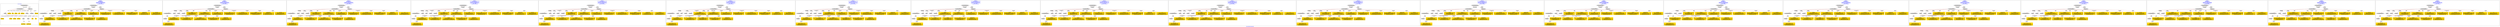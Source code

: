 digraph n0 {
fontcolor="blue"
remincross="true"
label="s26-s-san-francisco-moma.json"
subgraph cluster_0 {
label="1-correct model"
n2[style="filled",color="white",fillcolor="lightgray",label="CulturalHeritageObject1"];
n3[style="filled",color="white",fillcolor="lightgray",label="Person1"];
n4[shape="plaintext",style="filled",fillcolor="gold",label="dimensions"];
n5[shape="plaintext",style="filled",fillcolor="gold",label="credit"];
n6[shape="plaintext",style="filled",fillcolor="gold",label="copyright"];
n7[shape="plaintext",style="filled",fillcolor="gold",label="title"];
n8[shape="plaintext",style="filled",fillcolor="gold",label="accession-id"];
n9[style="filled",color="white",fillcolor="lightgray",label="Concept1"];
n10[style="filled",color="white",fillcolor="lightgray",label="Document1"];
n11[shape="plaintext",style="filled",fillcolor="gold",label="nationality"];
n12[shape="plaintext",style="filled",fillcolor="gold",label="birthYear"];
n13[shape="plaintext",style="filled",fillcolor="gold",label="deathYear"];
n14[shape="plaintext",style="filled",fillcolor="gold",label="artistName"];
n15[style="filled",color="white",fillcolor="lightgray",label="Place1"];
n16[style="filled",color="white",fillcolor="lightgray",label="Place2"];
n17[shape="plaintext",style="filled",fillcolor="gold",label="birthPlaceLabel"];
n18[shape="plaintext",style="filled",fillcolor="gold",label="deathPlaceLabel"];
n19[style="filled",color="white",fillcolor="lightgray",label="EuropeanaAggregation1"];
n20[style="filled",color="white",fillcolor="lightgray",label="WebResource1"];
n21[shape="plaintext",style="filled",fillcolor="gold",label="image-URL"];
n22[shape="plaintext",style="filled",fillcolor="gold",label="type"];
n23[shape="plaintext",style="filled",fillcolor="gold",label="url"];
}
subgraph cluster_1 {
label="candidate 0\nlink coherence:1.0\nnode coherence:1.0\nconfidence:0.45243465306614244\nmapping score:0.5793829795934761\ncost:20.99987\n-precision:0.62-recall:0.62"
n25[style="filled",color="white",fillcolor="lightgray",label="CulturalHeritageObject1"];
n26[style="filled",color="white",fillcolor="lightgray",label="CulturalHeritageObject2"];
n27[style="filled",color="white",fillcolor="lightgray",label="Person1"];
n28[style="filled",color="white",fillcolor="lightgray",label="Concept1"];
n29[style="filled",color="white",fillcolor="lightgray",label="Document1"];
n30[style="filled",color="white",fillcolor="lightgray",label="Document2"];
n31[style="filled",color="white",fillcolor="lightgray",label="EuropeanaAggregation1"];
n32[style="filled",color="white",fillcolor="lightgray",label="WebResource1"];
n33[shape="plaintext",style="filled",fillcolor="gold",label="birthYear\n[CulturalHeritageObject,created,0.385]\n[Person,dateOfDeath,0.362]\n[Person,dateOfBirth,0.184]\n[CulturalHeritageObject,provenance,0.07]"];
n34[shape="plaintext",style="filled",fillcolor="gold",label="artistName\n[Person,nameOfThePerson,0.377]\n[Document,classLink,0.244]\n[CulturalHeritageObject,provenance,0.23]\n[CulturalHeritageObject,title,0.149]"];
n35[shape="plaintext",style="filled",fillcolor="gold",label="url\n[Document,classLink,0.448]\n[WebResource,classLink,0.39]\n[CulturalHeritageObject,provenance,0.113]\n[Person,nameOfThePerson,0.049]"];
n36[shape="plaintext",style="filled",fillcolor="gold",label="nationality\n[Person,countryAssociatedWithThePerson,0.696]\n[Concept,prefLabel,0.125]\n[CulturalHeritageObject,provenance,0.09]\n[Person,nameOfThePerson,0.088]"];
n37[shape="plaintext",style="filled",fillcolor="gold",label="dimensions\n[CulturalHeritageObject,extent,0.937]\n[Person,nameOfThePerson,0.06]\n[CulturalHeritageObject,description,0.002]\n[CulturalHeritageObject,accessionNumber,0.0]"];
n38[shape="plaintext",style="filled",fillcolor="gold",label="birthPlaceLabel\n[Place,label,0.746]\n[CulturalHeritageObject,provenance,0.152]\n[Document,classLink,0.057]\n[CulturalHeritageObject,description,0.045]"];
n39[shape="plaintext",style="filled",fillcolor="gold",label="credit\n[CulturalHeritageObject,provenance,0.83]\n[Document,classLink,0.06]\n[CulturalHeritageObject,description,0.056]\n[CulturalHeritageObject,title,0.054]"];
n40[shape="plaintext",style="filled",fillcolor="gold",label="type\n[CulturalHeritageObject,provenance,0.514]\n[CulturalHeritageObject,description,0.264]\n[Concept,prefLabel,0.208]\n[CulturalHeritageObject,title,0.014]"];
n41[shape="plaintext",style="filled",fillcolor="gold",label="title\n[CulturalHeritageObject,description,0.375]\n[CulturalHeritageObject,title,0.313]\n[CulturalHeritageObject,provenance,0.163]\n[Document,classLink,0.149]"];
n42[shape="plaintext",style="filled",fillcolor="gold",label="image-URL\n[WebResource,classLink,0.657]\n[Document,classLink,0.296]\n[CulturalHeritageObject,description,0.03]\n[Person,nameOfThePerson,0.017]"];
n43[shape="plaintext",style="filled",fillcolor="gold",label="accession-id\n[WebResource,classLink,0.633]\n[CulturalHeritageObject,accessionNumber,0.177]\n[Person,nameOfThePerson,0.098]\n[CulturalHeritageObject,provenance,0.093]"];
n44[shape="plaintext",style="filled",fillcolor="gold",label="deathYear\n[Person,dateOfDeath,0.534]\n[CulturalHeritageObject,created,0.362]\n[CulturalHeritageObject,provenance,0.059]\n[CulturalHeritageObject,accessionNumber,0.044]"];
n45[shape="plaintext",style="filled",fillcolor="gold",label="copyright\n[CulturalHeritageObject,provenance,0.664]\n[CulturalHeritageObject,description,0.127]\n[CulturalHeritageObject,rightsHolder,0.107]\n[Document,classLink,0.103]"];
n46[shape="plaintext",style="filled",fillcolor="gold",label="deathPlaceLabel\n[Place,label,0.796]\n[CulturalHeritageObject,provenance,0.099]\n[Document,classLink,0.055]\n[CulturalHeritageObject,description,0.05]"];
}
subgraph cluster_2 {
label="candidate 1\nlink coherence:1.0\nnode coherence:1.0\nconfidence:0.4518440116368695\nmapping score:0.5791860991170518\ncost:20.99987\n-precision:0.62-recall:0.62"
n48[style="filled",color="white",fillcolor="lightgray",label="CulturalHeritageObject1"];
n49[style="filled",color="white",fillcolor="lightgray",label="CulturalHeritageObject2"];
n50[style="filled",color="white",fillcolor="lightgray",label="Person1"];
n51[style="filled",color="white",fillcolor="lightgray",label="Concept1"];
n52[style="filled",color="white",fillcolor="lightgray",label="Document1"];
n53[style="filled",color="white",fillcolor="lightgray",label="Document2"];
n54[style="filled",color="white",fillcolor="lightgray",label="EuropeanaAggregation1"];
n55[style="filled",color="white",fillcolor="lightgray",label="WebResource1"];
n56[shape="plaintext",style="filled",fillcolor="gold",label="birthYear\n[CulturalHeritageObject,created,0.385]\n[Person,dateOfDeath,0.362]\n[Person,dateOfBirth,0.184]\n[CulturalHeritageObject,provenance,0.07]"];
n57[shape="plaintext",style="filled",fillcolor="gold",label="artistName\n[Person,nameOfThePerson,0.377]\n[Document,classLink,0.244]\n[CulturalHeritageObject,provenance,0.23]\n[CulturalHeritageObject,title,0.149]"];
n58[shape="plaintext",style="filled",fillcolor="gold",label="url\n[Document,classLink,0.448]\n[WebResource,classLink,0.39]\n[CulturalHeritageObject,provenance,0.113]\n[Person,nameOfThePerson,0.049]"];
n59[shape="plaintext",style="filled",fillcolor="gold",label="nationality\n[Person,countryAssociatedWithThePerson,0.696]\n[Concept,prefLabel,0.125]\n[CulturalHeritageObject,provenance,0.09]\n[Person,nameOfThePerson,0.088]"];
n60[shape="plaintext",style="filled",fillcolor="gold",label="dimensions\n[CulturalHeritageObject,extent,0.937]\n[Person,nameOfThePerson,0.06]\n[CulturalHeritageObject,description,0.002]\n[CulturalHeritageObject,accessionNumber,0.0]"];
n61[shape="plaintext",style="filled",fillcolor="gold",label="credit\n[CulturalHeritageObject,provenance,0.83]\n[Document,classLink,0.06]\n[CulturalHeritageObject,description,0.056]\n[CulturalHeritageObject,title,0.054]"];
n62[shape="plaintext",style="filled",fillcolor="gold",label="deathPlaceLabel\n[Place,label,0.796]\n[CulturalHeritageObject,provenance,0.099]\n[Document,classLink,0.055]\n[CulturalHeritageObject,description,0.05]"];
n63[shape="plaintext",style="filled",fillcolor="gold",label="type\n[CulturalHeritageObject,provenance,0.514]\n[CulturalHeritageObject,description,0.264]\n[Concept,prefLabel,0.208]\n[CulturalHeritageObject,title,0.014]"];
n64[shape="plaintext",style="filled",fillcolor="gold",label="title\n[CulturalHeritageObject,description,0.375]\n[CulturalHeritageObject,title,0.313]\n[CulturalHeritageObject,provenance,0.163]\n[Document,classLink,0.149]"];
n65[shape="plaintext",style="filled",fillcolor="gold",label="image-URL\n[WebResource,classLink,0.657]\n[Document,classLink,0.296]\n[CulturalHeritageObject,description,0.03]\n[Person,nameOfThePerson,0.017]"];
n66[shape="plaintext",style="filled",fillcolor="gold",label="accession-id\n[WebResource,classLink,0.633]\n[CulturalHeritageObject,accessionNumber,0.177]\n[Person,nameOfThePerson,0.098]\n[CulturalHeritageObject,provenance,0.093]"];
n67[shape="plaintext",style="filled",fillcolor="gold",label="deathYear\n[Person,dateOfDeath,0.534]\n[CulturalHeritageObject,created,0.362]\n[CulturalHeritageObject,provenance,0.059]\n[CulturalHeritageObject,accessionNumber,0.044]"];
n68[shape="plaintext",style="filled",fillcolor="gold",label="copyright\n[CulturalHeritageObject,provenance,0.664]\n[CulturalHeritageObject,description,0.127]\n[CulturalHeritageObject,rightsHolder,0.107]\n[Document,classLink,0.103]"];
n69[shape="plaintext",style="filled",fillcolor="gold",label="birthPlaceLabel\n[Place,label,0.746]\n[CulturalHeritageObject,provenance,0.152]\n[Document,classLink,0.057]\n[CulturalHeritageObject,description,0.045]"];
}
subgraph cluster_3 {
label="candidate 10\nlink coherence:1.0\nnode coherence:1.0\nconfidence:0.4218277769585003\nmapping score:0.5691806875575954\ncost:20.99987\n-precision:0.57-recall:0.57"
n71[style="filled",color="white",fillcolor="lightgray",label="CulturalHeritageObject1"];
n72[style="filled",color="white",fillcolor="lightgray",label="CulturalHeritageObject2"];
n73[style="filled",color="white",fillcolor="lightgray",label="Person1"];
n74[style="filled",color="white",fillcolor="lightgray",label="Concept1"];
n75[style="filled",color="white",fillcolor="lightgray",label="Document1"];
n76[style="filled",color="white",fillcolor="lightgray",label="Document2"];
n77[style="filled",color="white",fillcolor="lightgray",label="EuropeanaAggregation1"];
n78[style="filled",color="white",fillcolor="lightgray",label="WebResource1"];
n79[shape="plaintext",style="filled",fillcolor="gold",label="birthYear\n[CulturalHeritageObject,created,0.385]\n[Person,dateOfDeath,0.362]\n[Person,dateOfBirth,0.184]\n[CulturalHeritageObject,provenance,0.07]"];
n80[shape="plaintext",style="filled",fillcolor="gold",label="artistName\n[Person,nameOfThePerson,0.377]\n[Document,classLink,0.244]\n[CulturalHeritageObject,provenance,0.23]\n[CulturalHeritageObject,title,0.149]"];
n81[shape="plaintext",style="filled",fillcolor="gold",label="image-URL\n[WebResource,classLink,0.657]\n[Document,classLink,0.296]\n[CulturalHeritageObject,description,0.03]\n[Person,nameOfThePerson,0.017]"];
n82[shape="plaintext",style="filled",fillcolor="gold",label="nationality\n[Person,countryAssociatedWithThePerson,0.696]\n[Concept,prefLabel,0.125]\n[CulturalHeritageObject,provenance,0.09]\n[Person,nameOfThePerson,0.088]"];
n83[shape="plaintext",style="filled",fillcolor="gold",label="dimensions\n[CulturalHeritageObject,extent,0.937]\n[Person,nameOfThePerson,0.06]\n[CulturalHeritageObject,description,0.002]\n[CulturalHeritageObject,accessionNumber,0.0]"];
n84[shape="plaintext",style="filled",fillcolor="gold",label="credit\n[CulturalHeritageObject,provenance,0.83]\n[Document,classLink,0.06]\n[CulturalHeritageObject,description,0.056]\n[CulturalHeritageObject,title,0.054]"];
n85[shape="plaintext",style="filled",fillcolor="gold",label="deathPlaceLabel\n[Place,label,0.796]\n[CulturalHeritageObject,provenance,0.099]\n[Document,classLink,0.055]\n[CulturalHeritageObject,description,0.05]"];
n86[shape="plaintext",style="filled",fillcolor="gold",label="type\n[CulturalHeritageObject,provenance,0.514]\n[CulturalHeritageObject,description,0.264]\n[Concept,prefLabel,0.208]\n[CulturalHeritageObject,title,0.014]"];
n87[shape="plaintext",style="filled",fillcolor="gold",label="title\n[CulturalHeritageObject,description,0.375]\n[CulturalHeritageObject,title,0.313]\n[CulturalHeritageObject,provenance,0.163]\n[Document,classLink,0.149]"];
n88[shape="plaintext",style="filled",fillcolor="gold",label="url\n[Document,classLink,0.448]\n[WebResource,classLink,0.39]\n[CulturalHeritageObject,provenance,0.113]\n[Person,nameOfThePerson,0.049]"];
n89[shape="plaintext",style="filled",fillcolor="gold",label="accession-id\n[WebResource,classLink,0.633]\n[CulturalHeritageObject,accessionNumber,0.177]\n[Person,nameOfThePerson,0.098]\n[CulturalHeritageObject,provenance,0.093]"];
n90[shape="plaintext",style="filled",fillcolor="gold",label="deathYear\n[Person,dateOfDeath,0.534]\n[CulturalHeritageObject,created,0.362]\n[CulturalHeritageObject,provenance,0.059]\n[CulturalHeritageObject,accessionNumber,0.044]"];
n91[shape="plaintext",style="filled",fillcolor="gold",label="copyright\n[CulturalHeritageObject,provenance,0.664]\n[CulturalHeritageObject,description,0.127]\n[CulturalHeritageObject,rightsHolder,0.107]\n[Document,classLink,0.103]"];
n92[shape="plaintext",style="filled",fillcolor="gold",label="birthPlaceLabel\n[Place,label,0.746]\n[CulturalHeritageObject,provenance,0.152]\n[Document,classLink,0.057]\n[CulturalHeritageObject,description,0.045]"];
}
subgraph cluster_4 {
label="candidate 11\nlink coherence:0.9545454545454546\nnode coherence:1.0\nconfidence:0.45243465306614244\nmapping score:0.5793829795934761\ncost:21.99987\n-precision:0.59-recall:0.62"
n94[style="filled",color="white",fillcolor="lightgray",label="CulturalHeritageObject1"];
n95[style="filled",color="white",fillcolor="lightgray",label="CulturalHeritageObject2"];
n96[style="filled",color="white",fillcolor="lightgray",label="Person1"];
n97[style="filled",color="white",fillcolor="lightgray",label="Place1"];
n98[style="filled",color="white",fillcolor="lightgray",label="Concept1"];
n99[style="filled",color="white",fillcolor="lightgray",label="Document1"];
n100[style="filled",color="white",fillcolor="lightgray",label="Document2"];
n101[style="filled",color="white",fillcolor="lightgray",label="EuropeanaAggregation1"];
n102[style="filled",color="white",fillcolor="lightgray",label="WebResource1"];
n103[shape="plaintext",style="filled",fillcolor="gold",label="birthYear\n[CulturalHeritageObject,created,0.385]\n[Person,dateOfDeath,0.362]\n[Person,dateOfBirth,0.184]\n[CulturalHeritageObject,provenance,0.07]"];
n104[shape="plaintext",style="filled",fillcolor="gold",label="artistName\n[Person,nameOfThePerson,0.377]\n[Document,classLink,0.244]\n[CulturalHeritageObject,provenance,0.23]\n[CulturalHeritageObject,title,0.149]"];
n105[shape="plaintext",style="filled",fillcolor="gold",label="url\n[Document,classLink,0.448]\n[WebResource,classLink,0.39]\n[CulturalHeritageObject,provenance,0.113]\n[Person,nameOfThePerson,0.049]"];
n106[shape="plaintext",style="filled",fillcolor="gold",label="nationality\n[Person,countryAssociatedWithThePerson,0.696]\n[Concept,prefLabel,0.125]\n[CulturalHeritageObject,provenance,0.09]\n[Person,nameOfThePerson,0.088]"];
n107[shape="plaintext",style="filled",fillcolor="gold",label="dimensions\n[CulturalHeritageObject,extent,0.937]\n[Person,nameOfThePerson,0.06]\n[CulturalHeritageObject,description,0.002]\n[CulturalHeritageObject,accessionNumber,0.0]"];
n108[shape="plaintext",style="filled",fillcolor="gold",label="birthPlaceLabel\n[Place,label,0.746]\n[CulturalHeritageObject,provenance,0.152]\n[Document,classLink,0.057]\n[CulturalHeritageObject,description,0.045]"];
n109[shape="plaintext",style="filled",fillcolor="gold",label="credit\n[CulturalHeritageObject,provenance,0.83]\n[Document,classLink,0.06]\n[CulturalHeritageObject,description,0.056]\n[CulturalHeritageObject,title,0.054]"];
n110[shape="plaintext",style="filled",fillcolor="gold",label="type\n[CulturalHeritageObject,provenance,0.514]\n[CulturalHeritageObject,description,0.264]\n[Concept,prefLabel,0.208]\n[CulturalHeritageObject,title,0.014]"];
n111[shape="plaintext",style="filled",fillcolor="gold",label="title\n[CulturalHeritageObject,description,0.375]\n[CulturalHeritageObject,title,0.313]\n[CulturalHeritageObject,provenance,0.163]\n[Document,classLink,0.149]"];
n112[shape="plaintext",style="filled",fillcolor="gold",label="image-URL\n[WebResource,classLink,0.657]\n[Document,classLink,0.296]\n[CulturalHeritageObject,description,0.03]\n[Person,nameOfThePerson,0.017]"];
n113[shape="plaintext",style="filled",fillcolor="gold",label="accession-id\n[WebResource,classLink,0.633]\n[CulturalHeritageObject,accessionNumber,0.177]\n[Person,nameOfThePerson,0.098]\n[CulturalHeritageObject,provenance,0.093]"];
n114[shape="plaintext",style="filled",fillcolor="gold",label="deathYear\n[Person,dateOfDeath,0.534]\n[CulturalHeritageObject,created,0.362]\n[CulturalHeritageObject,provenance,0.059]\n[CulturalHeritageObject,accessionNumber,0.044]"];
n115[shape="plaintext",style="filled",fillcolor="gold",label="copyright\n[CulturalHeritageObject,provenance,0.664]\n[CulturalHeritageObject,description,0.127]\n[CulturalHeritageObject,rightsHolder,0.107]\n[Document,classLink,0.103]"];
n116[shape="plaintext",style="filled",fillcolor="gold",label="deathPlaceLabel\n[Place,label,0.796]\n[CulturalHeritageObject,provenance,0.099]\n[Document,classLink,0.055]\n[CulturalHeritageObject,description,0.05]"];
}
subgraph cluster_5 {
label="candidate 12\nlink coherence:0.9545454545454546\nnode coherence:1.0\nconfidence:0.4518440116368695\nmapping score:0.5791860991170518\ncost:21.99987\n-precision:0.59-recall:0.62"
n118[style="filled",color="white",fillcolor="lightgray",label="CulturalHeritageObject1"];
n119[style="filled",color="white",fillcolor="lightgray",label="CulturalHeritageObject2"];
n120[style="filled",color="white",fillcolor="lightgray",label="Person1"];
n121[style="filled",color="white",fillcolor="lightgray",label="Place1"];
n122[style="filled",color="white",fillcolor="lightgray",label="Concept1"];
n123[style="filled",color="white",fillcolor="lightgray",label="Document1"];
n124[style="filled",color="white",fillcolor="lightgray",label="Document2"];
n125[style="filled",color="white",fillcolor="lightgray",label="EuropeanaAggregation1"];
n126[style="filled",color="white",fillcolor="lightgray",label="WebResource1"];
n127[shape="plaintext",style="filled",fillcolor="gold",label="birthYear\n[CulturalHeritageObject,created,0.385]\n[Person,dateOfDeath,0.362]\n[Person,dateOfBirth,0.184]\n[CulturalHeritageObject,provenance,0.07]"];
n128[shape="plaintext",style="filled",fillcolor="gold",label="artistName\n[Person,nameOfThePerson,0.377]\n[Document,classLink,0.244]\n[CulturalHeritageObject,provenance,0.23]\n[CulturalHeritageObject,title,0.149]"];
n129[shape="plaintext",style="filled",fillcolor="gold",label="url\n[Document,classLink,0.448]\n[WebResource,classLink,0.39]\n[CulturalHeritageObject,provenance,0.113]\n[Person,nameOfThePerson,0.049]"];
n130[shape="plaintext",style="filled",fillcolor="gold",label="nationality\n[Person,countryAssociatedWithThePerson,0.696]\n[Concept,prefLabel,0.125]\n[CulturalHeritageObject,provenance,0.09]\n[Person,nameOfThePerson,0.088]"];
n131[shape="plaintext",style="filled",fillcolor="gold",label="dimensions\n[CulturalHeritageObject,extent,0.937]\n[Person,nameOfThePerson,0.06]\n[CulturalHeritageObject,description,0.002]\n[CulturalHeritageObject,accessionNumber,0.0]"];
n132[shape="plaintext",style="filled",fillcolor="gold",label="credit\n[CulturalHeritageObject,provenance,0.83]\n[Document,classLink,0.06]\n[CulturalHeritageObject,description,0.056]\n[CulturalHeritageObject,title,0.054]"];
n133[shape="plaintext",style="filled",fillcolor="gold",label="deathPlaceLabel\n[Place,label,0.796]\n[CulturalHeritageObject,provenance,0.099]\n[Document,classLink,0.055]\n[CulturalHeritageObject,description,0.05]"];
n134[shape="plaintext",style="filled",fillcolor="gold",label="type\n[CulturalHeritageObject,provenance,0.514]\n[CulturalHeritageObject,description,0.264]\n[Concept,prefLabel,0.208]\n[CulturalHeritageObject,title,0.014]"];
n135[shape="plaintext",style="filled",fillcolor="gold",label="title\n[CulturalHeritageObject,description,0.375]\n[CulturalHeritageObject,title,0.313]\n[CulturalHeritageObject,provenance,0.163]\n[Document,classLink,0.149]"];
n136[shape="plaintext",style="filled",fillcolor="gold",label="image-URL\n[WebResource,classLink,0.657]\n[Document,classLink,0.296]\n[CulturalHeritageObject,description,0.03]\n[Person,nameOfThePerson,0.017]"];
n137[shape="plaintext",style="filled",fillcolor="gold",label="accession-id\n[WebResource,classLink,0.633]\n[CulturalHeritageObject,accessionNumber,0.177]\n[Person,nameOfThePerson,0.098]\n[CulturalHeritageObject,provenance,0.093]"];
n138[shape="plaintext",style="filled",fillcolor="gold",label="deathYear\n[Person,dateOfDeath,0.534]\n[CulturalHeritageObject,created,0.362]\n[CulturalHeritageObject,provenance,0.059]\n[CulturalHeritageObject,accessionNumber,0.044]"];
n139[shape="plaintext",style="filled",fillcolor="gold",label="copyright\n[CulturalHeritageObject,provenance,0.664]\n[CulturalHeritageObject,description,0.127]\n[CulturalHeritageObject,rightsHolder,0.107]\n[Document,classLink,0.103]"];
n140[shape="plaintext",style="filled",fillcolor="gold",label="birthPlaceLabel\n[Place,label,0.746]\n[CulturalHeritageObject,provenance,0.152]\n[Document,classLink,0.057]\n[CulturalHeritageObject,description,0.045]"];
}
subgraph cluster_6 {
label="candidate 13\nlink coherence:0.9545454545454546\nnode coherence:1.0\nconfidence:0.4379105093183155\nmapping score:0.5745415983442004\ncost:21.99987\n-precision:0.55-recall:0.57"
n142[style="filled",color="white",fillcolor="lightgray",label="CulturalHeritageObject1"];
n143[style="filled",color="white",fillcolor="lightgray",label="CulturalHeritageObject2"];
n144[style="filled",color="white",fillcolor="lightgray",label="Person1"];
n145[style="filled",color="white",fillcolor="lightgray",label="Place1"];
n146[style="filled",color="white",fillcolor="lightgray",label="Concept1"];
n147[style="filled",color="white",fillcolor="lightgray",label="Document1"];
n148[style="filled",color="white",fillcolor="lightgray",label="Document2"];
n149[style="filled",color="white",fillcolor="lightgray",label="EuropeanaAggregation1"];
n150[style="filled",color="white",fillcolor="lightgray",label="WebResource1"];
n151[shape="plaintext",style="filled",fillcolor="gold",label="deathYear\n[Person,dateOfDeath,0.534]\n[CulturalHeritageObject,created,0.362]\n[CulturalHeritageObject,provenance,0.059]\n[CulturalHeritageObject,accessionNumber,0.044]"];
n152[shape="plaintext",style="filled",fillcolor="gold",label="artistName\n[Person,nameOfThePerson,0.377]\n[Document,classLink,0.244]\n[CulturalHeritageObject,provenance,0.23]\n[CulturalHeritageObject,title,0.149]"];
n153[shape="plaintext",style="filled",fillcolor="gold",label="url\n[Document,classLink,0.448]\n[WebResource,classLink,0.39]\n[CulturalHeritageObject,provenance,0.113]\n[Person,nameOfThePerson,0.049]"];
n154[shape="plaintext",style="filled",fillcolor="gold",label="nationality\n[Person,countryAssociatedWithThePerson,0.696]\n[Concept,prefLabel,0.125]\n[CulturalHeritageObject,provenance,0.09]\n[Person,nameOfThePerson,0.088]"];
n155[shape="plaintext",style="filled",fillcolor="gold",label="dimensions\n[CulturalHeritageObject,extent,0.937]\n[Person,nameOfThePerson,0.06]\n[CulturalHeritageObject,description,0.002]\n[CulturalHeritageObject,accessionNumber,0.0]"];
n156[shape="plaintext",style="filled",fillcolor="gold",label="credit\n[CulturalHeritageObject,provenance,0.83]\n[Document,classLink,0.06]\n[CulturalHeritageObject,description,0.056]\n[CulturalHeritageObject,title,0.054]"];
n157[shape="plaintext",style="filled",fillcolor="gold",label="deathPlaceLabel\n[Place,label,0.796]\n[CulturalHeritageObject,provenance,0.099]\n[Document,classLink,0.055]\n[CulturalHeritageObject,description,0.05]"];
n158[shape="plaintext",style="filled",fillcolor="gold",label="type\n[CulturalHeritageObject,provenance,0.514]\n[CulturalHeritageObject,description,0.264]\n[Concept,prefLabel,0.208]\n[CulturalHeritageObject,title,0.014]"];
n159[shape="plaintext",style="filled",fillcolor="gold",label="title\n[CulturalHeritageObject,description,0.375]\n[CulturalHeritageObject,title,0.313]\n[CulturalHeritageObject,provenance,0.163]\n[Document,classLink,0.149]"];
n160[shape="plaintext",style="filled",fillcolor="gold",label="image-URL\n[WebResource,classLink,0.657]\n[Document,classLink,0.296]\n[CulturalHeritageObject,description,0.03]\n[Person,nameOfThePerson,0.017]"];
n161[shape="plaintext",style="filled",fillcolor="gold",label="accession-id\n[WebResource,classLink,0.633]\n[CulturalHeritageObject,accessionNumber,0.177]\n[Person,nameOfThePerson,0.098]\n[CulturalHeritageObject,provenance,0.093]"];
n162[shape="plaintext",style="filled",fillcolor="gold",label="birthYear\n[CulturalHeritageObject,created,0.385]\n[Person,dateOfDeath,0.362]\n[Person,dateOfBirth,0.184]\n[CulturalHeritageObject,provenance,0.07]"];
n163[shape="plaintext",style="filled",fillcolor="gold",label="copyright\n[CulturalHeritageObject,provenance,0.664]\n[CulturalHeritageObject,description,0.127]\n[CulturalHeritageObject,rightsHolder,0.107]\n[Document,classLink,0.103]"];
n164[shape="plaintext",style="filled",fillcolor="gold",label="birthPlaceLabel\n[Place,label,0.746]\n[CulturalHeritageObject,provenance,0.152]\n[Document,classLink,0.057]\n[CulturalHeritageObject,description,0.045]"];
}
subgraph cluster_7 {
label="candidate 14\nlink coherence:0.9545454545454546\nnode coherence:1.0\nconfidence:0.4375131257033472\nmapping score:0.5744091371392109\ncost:21.99987\n-precision:0.64-recall:0.67"
n166[style="filled",color="white",fillcolor="lightgray",label="CulturalHeritageObject1"];
n167[style="filled",color="white",fillcolor="lightgray",label="CulturalHeritageObject2"];
n168[style="filled",color="white",fillcolor="lightgray",label="Person1"];
n169[style="filled",color="white",fillcolor="lightgray",label="Place1"];
n170[style="filled",color="white",fillcolor="lightgray",label="Concept1"];
n171[style="filled",color="white",fillcolor="lightgray",label="Document1"];
n172[style="filled",color="white",fillcolor="lightgray",label="Document2"];
n173[style="filled",color="white",fillcolor="lightgray",label="EuropeanaAggregation1"];
n174[style="filled",color="white",fillcolor="lightgray",label="WebResource1"];
n175[shape="plaintext",style="filled",fillcolor="gold",label="artistName\n[Person,nameOfThePerson,0.377]\n[Document,classLink,0.244]\n[CulturalHeritageObject,provenance,0.23]\n[CulturalHeritageObject,title,0.149]"];
n176[shape="plaintext",style="filled",fillcolor="gold",label="url\n[Document,classLink,0.448]\n[WebResource,classLink,0.39]\n[CulturalHeritageObject,provenance,0.113]\n[Person,nameOfThePerson,0.049]"];
n177[shape="plaintext",style="filled",fillcolor="gold",label="nationality\n[Person,countryAssociatedWithThePerson,0.696]\n[Concept,prefLabel,0.125]\n[CulturalHeritageObject,provenance,0.09]\n[Person,nameOfThePerson,0.088]"];
n178[shape="plaintext",style="filled",fillcolor="gold",label="dimensions\n[CulturalHeritageObject,extent,0.937]\n[Person,nameOfThePerson,0.06]\n[CulturalHeritageObject,description,0.002]\n[CulturalHeritageObject,accessionNumber,0.0]"];
n179[shape="plaintext",style="filled",fillcolor="gold",label="credit\n[CulturalHeritageObject,provenance,0.83]\n[Document,classLink,0.06]\n[CulturalHeritageObject,description,0.056]\n[CulturalHeritageObject,title,0.054]"];
n180[shape="plaintext",style="filled",fillcolor="gold",label="deathPlaceLabel\n[Place,label,0.796]\n[CulturalHeritageObject,provenance,0.099]\n[Document,classLink,0.055]\n[CulturalHeritageObject,description,0.05]"];
n181[shape="plaintext",style="filled",fillcolor="gold",label="type\n[CulturalHeritageObject,provenance,0.514]\n[CulturalHeritageObject,description,0.264]\n[Concept,prefLabel,0.208]\n[CulturalHeritageObject,title,0.014]"];
n182[shape="plaintext",style="filled",fillcolor="gold",label="title\n[CulturalHeritageObject,description,0.375]\n[CulturalHeritageObject,title,0.313]\n[CulturalHeritageObject,provenance,0.163]\n[Document,classLink,0.149]"];
n183[shape="plaintext",style="filled",fillcolor="gold",label="image-URL\n[WebResource,classLink,0.657]\n[Document,classLink,0.296]\n[CulturalHeritageObject,description,0.03]\n[Person,nameOfThePerson,0.017]"];
n184[shape="plaintext",style="filled",fillcolor="gold",label="accession-id\n[WebResource,classLink,0.633]\n[CulturalHeritageObject,accessionNumber,0.177]\n[Person,nameOfThePerson,0.098]\n[CulturalHeritageObject,provenance,0.093]"];
n185[shape="plaintext",style="filled",fillcolor="gold",label="deathYear\n[Person,dateOfDeath,0.534]\n[CulturalHeritageObject,created,0.362]\n[CulturalHeritageObject,provenance,0.059]\n[CulturalHeritageObject,accessionNumber,0.044]"];
n186[shape="plaintext",style="filled",fillcolor="gold",label="copyright\n[CulturalHeritageObject,provenance,0.664]\n[CulturalHeritageObject,description,0.127]\n[CulturalHeritageObject,rightsHolder,0.107]\n[Document,classLink,0.103]"];
n187[shape="plaintext",style="filled",fillcolor="gold",label="birthPlaceLabel\n[Place,label,0.746]\n[CulturalHeritageObject,provenance,0.152]\n[Document,classLink,0.057]\n[CulturalHeritageObject,description,0.045]"];
n188[shape="plaintext",style="filled",fillcolor="gold",label="birthYear\n[CulturalHeritageObject,created,0.385]\n[Person,dateOfDeath,0.362]\n[Person,dateOfBirth,0.184]\n[CulturalHeritageObject,provenance,0.07]"];
}
subgraph cluster_8 {
label="candidate 15\nlink coherence:0.9545454545454546\nnode coherence:1.0\nconfidence:0.42522485056966797\nmapping score:0.5703130454279846\ncost:21.99987\n-precision:0.59-recall:0.62"
n190[style="filled",color="white",fillcolor="lightgray",label="CulturalHeritageObject1"];
n191[style="filled",color="white",fillcolor="lightgray",label="CulturalHeritageObject2"];
n192[style="filled",color="white",fillcolor="lightgray",label="Person1"];
n193[style="filled",color="white",fillcolor="lightgray",label="Place1"];
n194[style="filled",color="white",fillcolor="lightgray",label="Concept1"];
n195[style="filled",color="white",fillcolor="lightgray",label="Document1"];
n196[style="filled",color="white",fillcolor="lightgray",label="Document2"];
n197[style="filled",color="white",fillcolor="lightgray",label="EuropeanaAggregation1"];
n198[style="filled",color="white",fillcolor="lightgray",label="WebResource1"];
n199[shape="plaintext",style="filled",fillcolor="gold",label="deathYear\n[Person,dateOfDeath,0.534]\n[CulturalHeritageObject,created,0.362]\n[CulturalHeritageObject,provenance,0.059]\n[CulturalHeritageObject,accessionNumber,0.044]"];
n200[shape="plaintext",style="filled",fillcolor="gold",label="artistName\n[Person,nameOfThePerson,0.377]\n[Document,classLink,0.244]\n[CulturalHeritageObject,provenance,0.23]\n[CulturalHeritageObject,title,0.149]"];
n201[shape="plaintext",style="filled",fillcolor="gold",label="url\n[Document,classLink,0.448]\n[WebResource,classLink,0.39]\n[CulturalHeritageObject,provenance,0.113]\n[Person,nameOfThePerson,0.049]"];
n202[shape="plaintext",style="filled",fillcolor="gold",label="nationality\n[Person,countryAssociatedWithThePerson,0.696]\n[Concept,prefLabel,0.125]\n[CulturalHeritageObject,provenance,0.09]\n[Person,nameOfThePerson,0.088]"];
n203[shape="plaintext",style="filled",fillcolor="gold",label="dimensions\n[CulturalHeritageObject,extent,0.937]\n[Person,nameOfThePerson,0.06]\n[CulturalHeritageObject,description,0.002]\n[CulturalHeritageObject,accessionNumber,0.0]"];
n204[shape="plaintext",style="filled",fillcolor="gold",label="credit\n[CulturalHeritageObject,provenance,0.83]\n[Document,classLink,0.06]\n[CulturalHeritageObject,description,0.056]\n[CulturalHeritageObject,title,0.054]"];
n205[shape="plaintext",style="filled",fillcolor="gold",label="deathPlaceLabel\n[Place,label,0.796]\n[CulturalHeritageObject,provenance,0.099]\n[Document,classLink,0.055]\n[CulturalHeritageObject,description,0.05]"];
n206[shape="plaintext",style="filled",fillcolor="gold",label="type\n[CulturalHeritageObject,provenance,0.514]\n[CulturalHeritageObject,description,0.264]\n[Concept,prefLabel,0.208]\n[CulturalHeritageObject,title,0.014]"];
n207[shape="plaintext",style="filled",fillcolor="gold",label="title\n[CulturalHeritageObject,description,0.375]\n[CulturalHeritageObject,title,0.313]\n[CulturalHeritageObject,provenance,0.163]\n[Document,classLink,0.149]"];
n208[shape="plaintext",style="filled",fillcolor="gold",label="image-URL\n[WebResource,classLink,0.657]\n[Document,classLink,0.296]\n[CulturalHeritageObject,description,0.03]\n[Person,nameOfThePerson,0.017]"];
n209[shape="plaintext",style="filled",fillcolor="gold",label="accession-id\n[WebResource,classLink,0.633]\n[CulturalHeritageObject,accessionNumber,0.177]\n[Person,nameOfThePerson,0.098]\n[CulturalHeritageObject,provenance,0.093]"];
n210[shape="plaintext",style="filled",fillcolor="gold",label="copyright\n[CulturalHeritageObject,provenance,0.664]\n[CulturalHeritageObject,description,0.127]\n[CulturalHeritageObject,rightsHolder,0.107]\n[Document,classLink,0.103]"];
n211[shape="plaintext",style="filled",fillcolor="gold",label="birthPlaceLabel\n[Place,label,0.746]\n[CulturalHeritageObject,provenance,0.152]\n[Document,classLink,0.057]\n[CulturalHeritageObject,description,0.045]"];
n212[shape="plaintext",style="filled",fillcolor="gold",label="birthYear\n[CulturalHeritageObject,created,0.385]\n[Person,dateOfDeath,0.362]\n[Person,dateOfBirth,0.184]\n[CulturalHeritageObject,provenance,0.07]"];
}
subgraph cluster_9 {
label="candidate 16\nlink coherence:0.9545454545454546\nnode coherence:1.0\nconfidence:0.42241841838777333\nmapping score:0.5693775680340196\ncost:21.99987\n-precision:0.55-recall:0.57"
n214[style="filled",color="white",fillcolor="lightgray",label="CulturalHeritageObject1"];
n215[style="filled",color="white",fillcolor="lightgray",label="CulturalHeritageObject2"];
n216[style="filled",color="white",fillcolor="lightgray",label="Person1"];
n217[style="filled",color="white",fillcolor="lightgray",label="Place1"];
n218[style="filled",color="white",fillcolor="lightgray",label="Concept1"];
n219[style="filled",color="white",fillcolor="lightgray",label="Document1"];
n220[style="filled",color="white",fillcolor="lightgray",label="Document2"];
n221[style="filled",color="white",fillcolor="lightgray",label="EuropeanaAggregation1"];
n222[style="filled",color="white",fillcolor="lightgray",label="WebResource1"];
n223[shape="plaintext",style="filled",fillcolor="gold",label="birthYear\n[CulturalHeritageObject,created,0.385]\n[Person,dateOfDeath,0.362]\n[Person,dateOfBirth,0.184]\n[CulturalHeritageObject,provenance,0.07]"];
n224[shape="plaintext",style="filled",fillcolor="gold",label="artistName\n[Person,nameOfThePerson,0.377]\n[Document,classLink,0.244]\n[CulturalHeritageObject,provenance,0.23]\n[CulturalHeritageObject,title,0.149]"];
n225[shape="plaintext",style="filled",fillcolor="gold",label="image-URL\n[WebResource,classLink,0.657]\n[Document,classLink,0.296]\n[CulturalHeritageObject,description,0.03]\n[Person,nameOfThePerson,0.017]"];
n226[shape="plaintext",style="filled",fillcolor="gold",label="nationality\n[Person,countryAssociatedWithThePerson,0.696]\n[Concept,prefLabel,0.125]\n[CulturalHeritageObject,provenance,0.09]\n[Person,nameOfThePerson,0.088]"];
n227[shape="plaintext",style="filled",fillcolor="gold",label="dimensions\n[CulturalHeritageObject,extent,0.937]\n[Person,nameOfThePerson,0.06]\n[CulturalHeritageObject,description,0.002]\n[CulturalHeritageObject,accessionNumber,0.0]"];
n228[shape="plaintext",style="filled",fillcolor="gold",label="birthPlaceLabel\n[Place,label,0.746]\n[CulturalHeritageObject,provenance,0.152]\n[Document,classLink,0.057]\n[CulturalHeritageObject,description,0.045]"];
n229[shape="plaintext",style="filled",fillcolor="gold",label="credit\n[CulturalHeritageObject,provenance,0.83]\n[Document,classLink,0.06]\n[CulturalHeritageObject,description,0.056]\n[CulturalHeritageObject,title,0.054]"];
n230[shape="plaintext",style="filled",fillcolor="gold",label="type\n[CulturalHeritageObject,provenance,0.514]\n[CulturalHeritageObject,description,0.264]\n[Concept,prefLabel,0.208]\n[CulturalHeritageObject,title,0.014]"];
n231[shape="plaintext",style="filled",fillcolor="gold",label="title\n[CulturalHeritageObject,description,0.375]\n[CulturalHeritageObject,title,0.313]\n[CulturalHeritageObject,provenance,0.163]\n[Document,classLink,0.149]"];
n232[shape="plaintext",style="filled",fillcolor="gold",label="url\n[Document,classLink,0.448]\n[WebResource,classLink,0.39]\n[CulturalHeritageObject,provenance,0.113]\n[Person,nameOfThePerson,0.049]"];
n233[shape="plaintext",style="filled",fillcolor="gold",label="accession-id\n[WebResource,classLink,0.633]\n[CulturalHeritageObject,accessionNumber,0.177]\n[Person,nameOfThePerson,0.098]\n[CulturalHeritageObject,provenance,0.093]"];
n234[shape="plaintext",style="filled",fillcolor="gold",label="deathYear\n[Person,dateOfDeath,0.534]\n[CulturalHeritageObject,created,0.362]\n[CulturalHeritageObject,provenance,0.059]\n[CulturalHeritageObject,accessionNumber,0.044]"];
n235[shape="plaintext",style="filled",fillcolor="gold",label="copyright\n[CulturalHeritageObject,provenance,0.664]\n[CulturalHeritageObject,description,0.127]\n[CulturalHeritageObject,rightsHolder,0.107]\n[Document,classLink,0.103]"];
n236[shape="plaintext",style="filled",fillcolor="gold",label="deathPlaceLabel\n[Place,label,0.796]\n[CulturalHeritageObject,provenance,0.099]\n[Document,classLink,0.055]\n[CulturalHeritageObject,description,0.05]"];
}
subgraph cluster_10 {
label="candidate 17\nlink coherence:0.9545454545454546\nnode coherence:1.0\nconfidence:0.4218277769585003\nmapping score:0.5691806875575954\ncost:21.99987\n-precision:0.55-recall:0.57"
n238[style="filled",color="white",fillcolor="lightgray",label="CulturalHeritageObject1"];
n239[style="filled",color="white",fillcolor="lightgray",label="CulturalHeritageObject2"];
n240[style="filled",color="white",fillcolor="lightgray",label="Person1"];
n241[style="filled",color="white",fillcolor="lightgray",label="Place1"];
n242[style="filled",color="white",fillcolor="lightgray",label="Concept1"];
n243[style="filled",color="white",fillcolor="lightgray",label="Document1"];
n244[style="filled",color="white",fillcolor="lightgray",label="Document2"];
n245[style="filled",color="white",fillcolor="lightgray",label="EuropeanaAggregation1"];
n246[style="filled",color="white",fillcolor="lightgray",label="WebResource1"];
n247[shape="plaintext",style="filled",fillcolor="gold",label="birthYear\n[CulturalHeritageObject,created,0.385]\n[Person,dateOfDeath,0.362]\n[Person,dateOfBirth,0.184]\n[CulturalHeritageObject,provenance,0.07]"];
n248[shape="plaintext",style="filled",fillcolor="gold",label="artistName\n[Person,nameOfThePerson,0.377]\n[Document,classLink,0.244]\n[CulturalHeritageObject,provenance,0.23]\n[CulturalHeritageObject,title,0.149]"];
n249[shape="plaintext",style="filled",fillcolor="gold",label="image-URL\n[WebResource,classLink,0.657]\n[Document,classLink,0.296]\n[CulturalHeritageObject,description,0.03]\n[Person,nameOfThePerson,0.017]"];
n250[shape="plaintext",style="filled",fillcolor="gold",label="nationality\n[Person,countryAssociatedWithThePerson,0.696]\n[Concept,prefLabel,0.125]\n[CulturalHeritageObject,provenance,0.09]\n[Person,nameOfThePerson,0.088]"];
n251[shape="plaintext",style="filled",fillcolor="gold",label="dimensions\n[CulturalHeritageObject,extent,0.937]\n[Person,nameOfThePerson,0.06]\n[CulturalHeritageObject,description,0.002]\n[CulturalHeritageObject,accessionNumber,0.0]"];
n252[shape="plaintext",style="filled",fillcolor="gold",label="credit\n[CulturalHeritageObject,provenance,0.83]\n[Document,classLink,0.06]\n[CulturalHeritageObject,description,0.056]\n[CulturalHeritageObject,title,0.054]"];
n253[shape="plaintext",style="filled",fillcolor="gold",label="deathPlaceLabel\n[Place,label,0.796]\n[CulturalHeritageObject,provenance,0.099]\n[Document,classLink,0.055]\n[CulturalHeritageObject,description,0.05]"];
n254[shape="plaintext",style="filled",fillcolor="gold",label="type\n[CulturalHeritageObject,provenance,0.514]\n[CulturalHeritageObject,description,0.264]\n[Concept,prefLabel,0.208]\n[CulturalHeritageObject,title,0.014]"];
n255[shape="plaintext",style="filled",fillcolor="gold",label="title\n[CulturalHeritageObject,description,0.375]\n[CulturalHeritageObject,title,0.313]\n[CulturalHeritageObject,provenance,0.163]\n[Document,classLink,0.149]"];
n256[shape="plaintext",style="filled",fillcolor="gold",label="url\n[Document,classLink,0.448]\n[WebResource,classLink,0.39]\n[CulturalHeritageObject,provenance,0.113]\n[Person,nameOfThePerson,0.049]"];
n257[shape="plaintext",style="filled",fillcolor="gold",label="accession-id\n[WebResource,classLink,0.633]\n[CulturalHeritageObject,accessionNumber,0.177]\n[Person,nameOfThePerson,0.098]\n[CulturalHeritageObject,provenance,0.093]"];
n258[shape="plaintext",style="filled",fillcolor="gold",label="deathYear\n[Person,dateOfDeath,0.534]\n[CulturalHeritageObject,created,0.362]\n[CulturalHeritageObject,provenance,0.059]\n[CulturalHeritageObject,accessionNumber,0.044]"];
n259[shape="plaintext",style="filled",fillcolor="gold",label="copyright\n[CulturalHeritageObject,provenance,0.664]\n[CulturalHeritageObject,description,0.127]\n[CulturalHeritageObject,rightsHolder,0.107]\n[Document,classLink,0.103]"];
n260[shape="plaintext",style="filled",fillcolor="gold",label="birthPlaceLabel\n[Place,label,0.746]\n[CulturalHeritageObject,provenance,0.152]\n[Document,classLink,0.057]\n[CulturalHeritageObject,description,0.045]"];
}
subgraph cluster_11 {
label="candidate 18\nlink coherence:0.9523809523809523\nnode coherence:1.0\nconfidence:0.45243465306614244\nmapping score:0.5793829795934761\ncost:20.99986\n-precision:0.67-recall:0.67"
n262[style="filled",color="white",fillcolor="lightgray",label="CulturalHeritageObject1"];
n263[style="filled",color="white",fillcolor="lightgray",label="CulturalHeritageObject2"];
n264[style="filled",color="white",fillcolor="lightgray",label="Person1"];
n265[style="filled",color="white",fillcolor="lightgray",label="Concept1"];
n266[style="filled",color="white",fillcolor="lightgray",label="Document1"];
n267[style="filled",color="white",fillcolor="lightgray",label="Document2"];
n268[style="filled",color="white",fillcolor="lightgray",label="EuropeanaAggregation1"];
n269[style="filled",color="white",fillcolor="lightgray",label="WebResource1"];
n270[shape="plaintext",style="filled",fillcolor="gold",label="birthYear\n[CulturalHeritageObject,created,0.385]\n[Person,dateOfDeath,0.362]\n[Person,dateOfBirth,0.184]\n[CulturalHeritageObject,provenance,0.07]"];
n271[shape="plaintext",style="filled",fillcolor="gold",label="artistName\n[Person,nameOfThePerson,0.377]\n[Document,classLink,0.244]\n[CulturalHeritageObject,provenance,0.23]\n[CulturalHeritageObject,title,0.149]"];
n272[shape="plaintext",style="filled",fillcolor="gold",label="url\n[Document,classLink,0.448]\n[WebResource,classLink,0.39]\n[CulturalHeritageObject,provenance,0.113]\n[Person,nameOfThePerson,0.049]"];
n273[shape="plaintext",style="filled",fillcolor="gold",label="nationality\n[Person,countryAssociatedWithThePerson,0.696]\n[Concept,prefLabel,0.125]\n[CulturalHeritageObject,provenance,0.09]\n[Person,nameOfThePerson,0.088]"];
n274[shape="plaintext",style="filled",fillcolor="gold",label="dimensions\n[CulturalHeritageObject,extent,0.937]\n[Person,nameOfThePerson,0.06]\n[CulturalHeritageObject,description,0.002]\n[CulturalHeritageObject,accessionNumber,0.0]"];
n275[shape="plaintext",style="filled",fillcolor="gold",label="birthPlaceLabel\n[Place,label,0.746]\n[CulturalHeritageObject,provenance,0.152]\n[Document,classLink,0.057]\n[CulturalHeritageObject,description,0.045]"];
n276[shape="plaintext",style="filled",fillcolor="gold",label="credit\n[CulturalHeritageObject,provenance,0.83]\n[Document,classLink,0.06]\n[CulturalHeritageObject,description,0.056]\n[CulturalHeritageObject,title,0.054]"];
n277[shape="plaintext",style="filled",fillcolor="gold",label="type\n[CulturalHeritageObject,provenance,0.514]\n[CulturalHeritageObject,description,0.264]\n[Concept,prefLabel,0.208]\n[CulturalHeritageObject,title,0.014]"];
n278[shape="plaintext",style="filled",fillcolor="gold",label="title\n[CulturalHeritageObject,description,0.375]\n[CulturalHeritageObject,title,0.313]\n[CulturalHeritageObject,provenance,0.163]\n[Document,classLink,0.149]"];
n279[shape="plaintext",style="filled",fillcolor="gold",label="image-URL\n[WebResource,classLink,0.657]\n[Document,classLink,0.296]\n[CulturalHeritageObject,description,0.03]\n[Person,nameOfThePerson,0.017]"];
n280[shape="plaintext",style="filled",fillcolor="gold",label="accession-id\n[WebResource,classLink,0.633]\n[CulturalHeritageObject,accessionNumber,0.177]\n[Person,nameOfThePerson,0.098]\n[CulturalHeritageObject,provenance,0.093]"];
n281[shape="plaintext",style="filled",fillcolor="gold",label="deathYear\n[Person,dateOfDeath,0.534]\n[CulturalHeritageObject,created,0.362]\n[CulturalHeritageObject,provenance,0.059]\n[CulturalHeritageObject,accessionNumber,0.044]"];
n282[shape="plaintext",style="filled",fillcolor="gold",label="copyright\n[CulturalHeritageObject,provenance,0.664]\n[CulturalHeritageObject,description,0.127]\n[CulturalHeritageObject,rightsHolder,0.107]\n[Document,classLink,0.103]"];
n283[shape="plaintext",style="filled",fillcolor="gold",label="deathPlaceLabel\n[Place,label,0.796]\n[CulturalHeritageObject,provenance,0.099]\n[Document,classLink,0.055]\n[CulturalHeritageObject,description,0.05]"];
}
subgraph cluster_12 {
label="candidate 19\nlink coherence:0.9523809523809523\nnode coherence:1.0\nconfidence:0.45243465306614244\nmapping score:0.5793829795934761\ncost:120.009902\n-precision:0.57-recall:0.57"
n285[style="filled",color="white",fillcolor="lightgray",label="CulturalHeritageObject1"];
n286[style="filled",color="white",fillcolor="lightgray",label="CulturalHeritageObject2"];
n287[style="filled",color="white",fillcolor="lightgray",label="Person1"];
n288[style="filled",color="white",fillcolor="lightgray",label="Concept1"];
n289[style="filled",color="white",fillcolor="lightgray",label="Document1"];
n290[style="filled",color="white",fillcolor="lightgray",label="Document2"];
n291[style="filled",color="white",fillcolor="lightgray",label="EuropeanaAggregation1"];
n292[style="filled",color="white",fillcolor="lightgray",label="WebResource1"];
n293[shape="plaintext",style="filled",fillcolor="gold",label="birthYear\n[CulturalHeritageObject,created,0.385]\n[Person,dateOfDeath,0.362]\n[Person,dateOfBirth,0.184]\n[CulturalHeritageObject,provenance,0.07]"];
n294[shape="plaintext",style="filled",fillcolor="gold",label="artistName\n[Person,nameOfThePerson,0.377]\n[Document,classLink,0.244]\n[CulturalHeritageObject,provenance,0.23]\n[CulturalHeritageObject,title,0.149]"];
n295[shape="plaintext",style="filled",fillcolor="gold",label="url\n[Document,classLink,0.448]\n[WebResource,classLink,0.39]\n[CulturalHeritageObject,provenance,0.113]\n[Person,nameOfThePerson,0.049]"];
n296[shape="plaintext",style="filled",fillcolor="gold",label="nationality\n[Person,countryAssociatedWithThePerson,0.696]\n[Concept,prefLabel,0.125]\n[CulturalHeritageObject,provenance,0.09]\n[Person,nameOfThePerson,0.088]"];
n297[shape="plaintext",style="filled",fillcolor="gold",label="dimensions\n[CulturalHeritageObject,extent,0.937]\n[Person,nameOfThePerson,0.06]\n[CulturalHeritageObject,description,0.002]\n[CulturalHeritageObject,accessionNumber,0.0]"];
n298[shape="plaintext",style="filled",fillcolor="gold",label="birthPlaceLabel\n[Place,label,0.746]\n[CulturalHeritageObject,provenance,0.152]\n[Document,classLink,0.057]\n[CulturalHeritageObject,description,0.045]"];
n299[shape="plaintext",style="filled",fillcolor="gold",label="credit\n[CulturalHeritageObject,provenance,0.83]\n[Document,classLink,0.06]\n[CulturalHeritageObject,description,0.056]\n[CulturalHeritageObject,title,0.054]"];
n300[shape="plaintext",style="filled",fillcolor="gold",label="type\n[CulturalHeritageObject,provenance,0.514]\n[CulturalHeritageObject,description,0.264]\n[Concept,prefLabel,0.208]\n[CulturalHeritageObject,title,0.014]"];
n301[shape="plaintext",style="filled",fillcolor="gold",label="title\n[CulturalHeritageObject,description,0.375]\n[CulturalHeritageObject,title,0.313]\n[CulturalHeritageObject,provenance,0.163]\n[Document,classLink,0.149]"];
n302[shape="plaintext",style="filled",fillcolor="gold",label="image-URL\n[WebResource,classLink,0.657]\n[Document,classLink,0.296]\n[CulturalHeritageObject,description,0.03]\n[Person,nameOfThePerson,0.017]"];
n303[shape="plaintext",style="filled",fillcolor="gold",label="accession-id\n[WebResource,classLink,0.633]\n[CulturalHeritageObject,accessionNumber,0.177]\n[Person,nameOfThePerson,0.098]\n[CulturalHeritageObject,provenance,0.093]"];
n304[shape="plaintext",style="filled",fillcolor="gold",label="deathYear\n[Person,dateOfDeath,0.534]\n[CulturalHeritageObject,created,0.362]\n[CulturalHeritageObject,provenance,0.059]\n[CulturalHeritageObject,accessionNumber,0.044]"];
n305[shape="plaintext",style="filled",fillcolor="gold",label="copyright\n[CulturalHeritageObject,provenance,0.664]\n[CulturalHeritageObject,description,0.127]\n[CulturalHeritageObject,rightsHolder,0.107]\n[Document,classLink,0.103]"];
n306[shape="plaintext",style="filled",fillcolor="gold",label="deathPlaceLabel\n[Place,label,0.796]\n[CulturalHeritageObject,provenance,0.099]\n[Document,classLink,0.055]\n[CulturalHeritageObject,description,0.05]"];
}
subgraph cluster_13 {
label="candidate 2\nlink coherence:1.0\nnode coherence:1.0\nconfidence:0.43854489631066534\nmapping score:0.5747530606749837\ncost:19.99988\n-precision:0.6-recall:0.57"
n308[style="filled",color="white",fillcolor="lightgray",label="CulturalHeritageObject1"];
n309[style="filled",color="white",fillcolor="lightgray",label="CulturalHeritageObject2"];
n310[style="filled",color="white",fillcolor="lightgray",label="Person1"];
n311[style="filled",color="white",fillcolor="lightgray",label="Document1"];
n312[style="filled",color="white",fillcolor="lightgray",label="Document2"];
n313[style="filled",color="white",fillcolor="lightgray",label="EuropeanaAggregation1"];
n314[style="filled",color="white",fillcolor="lightgray",label="WebResource1"];
n315[shape="plaintext",style="filled",fillcolor="gold",label="birthYear\n[CulturalHeritageObject,created,0.385]\n[Person,dateOfDeath,0.362]\n[Person,dateOfBirth,0.184]\n[CulturalHeritageObject,provenance,0.07]"];
n316[shape="plaintext",style="filled",fillcolor="gold",label="artistName\n[Person,nameOfThePerson,0.377]\n[Document,classLink,0.244]\n[CulturalHeritageObject,provenance,0.23]\n[CulturalHeritageObject,title,0.149]"];
n317[shape="plaintext",style="filled",fillcolor="gold",label="url\n[Document,classLink,0.448]\n[WebResource,classLink,0.39]\n[CulturalHeritageObject,provenance,0.113]\n[Person,nameOfThePerson,0.049]"];
n318[shape="plaintext",style="filled",fillcolor="gold",label="nationality\n[Person,countryAssociatedWithThePerson,0.696]\n[Concept,prefLabel,0.125]\n[CulturalHeritageObject,provenance,0.09]\n[Person,nameOfThePerson,0.088]"];
n319[shape="plaintext",style="filled",fillcolor="gold",label="dimensions\n[CulturalHeritageObject,extent,0.937]\n[Person,nameOfThePerson,0.06]\n[CulturalHeritageObject,description,0.002]\n[CulturalHeritageObject,accessionNumber,0.0]"];
n320[shape="plaintext",style="filled",fillcolor="gold",label="type\n[CulturalHeritageObject,provenance,0.514]\n[CulturalHeritageObject,description,0.264]\n[Concept,prefLabel,0.208]\n[CulturalHeritageObject,title,0.014]"];
n321[shape="plaintext",style="filled",fillcolor="gold",label="birthPlaceLabel\n[Place,label,0.746]\n[CulturalHeritageObject,provenance,0.152]\n[Document,classLink,0.057]\n[CulturalHeritageObject,description,0.045]"];
n322[shape="plaintext",style="filled",fillcolor="gold",label="credit\n[CulturalHeritageObject,provenance,0.83]\n[Document,classLink,0.06]\n[CulturalHeritageObject,description,0.056]\n[CulturalHeritageObject,title,0.054]"];
n323[shape="plaintext",style="filled",fillcolor="gold",label="title\n[CulturalHeritageObject,description,0.375]\n[CulturalHeritageObject,title,0.313]\n[CulturalHeritageObject,provenance,0.163]\n[Document,classLink,0.149]"];
n324[shape="plaintext",style="filled",fillcolor="gold",label="image-URL\n[WebResource,classLink,0.657]\n[Document,classLink,0.296]\n[CulturalHeritageObject,description,0.03]\n[Person,nameOfThePerson,0.017]"];
n325[shape="plaintext",style="filled",fillcolor="gold",label="accession-id\n[WebResource,classLink,0.633]\n[CulturalHeritageObject,accessionNumber,0.177]\n[Person,nameOfThePerson,0.098]\n[CulturalHeritageObject,provenance,0.093]"];
n326[shape="plaintext",style="filled",fillcolor="gold",label="deathYear\n[Person,dateOfDeath,0.534]\n[CulturalHeritageObject,created,0.362]\n[CulturalHeritageObject,provenance,0.059]\n[CulturalHeritageObject,accessionNumber,0.044]"];
n327[shape="plaintext",style="filled",fillcolor="gold",label="copyright\n[CulturalHeritageObject,provenance,0.664]\n[CulturalHeritageObject,description,0.127]\n[CulturalHeritageObject,rightsHolder,0.107]\n[Document,classLink,0.103]"];
n328[shape="plaintext",style="filled",fillcolor="gold",label="deathPlaceLabel\n[Place,label,0.796]\n[CulturalHeritageObject,provenance,0.099]\n[Document,classLink,0.055]\n[CulturalHeritageObject,description,0.05]"];
}
subgraph cluster_14 {
label="candidate 3\nlink coherence:1.0\nnode coherence:1.0\nconfidence:0.43795425488139234\nmapping score:0.5745561801985594\ncost:19.99988\n-precision:0.6-recall:0.57"
n330[style="filled",color="white",fillcolor="lightgray",label="CulturalHeritageObject1"];
n331[style="filled",color="white",fillcolor="lightgray",label="CulturalHeritageObject2"];
n332[style="filled",color="white",fillcolor="lightgray",label="Person1"];
n333[style="filled",color="white",fillcolor="lightgray",label="Document1"];
n334[style="filled",color="white",fillcolor="lightgray",label="Document2"];
n335[style="filled",color="white",fillcolor="lightgray",label="EuropeanaAggregation1"];
n336[style="filled",color="white",fillcolor="lightgray",label="WebResource1"];
n337[shape="plaintext",style="filled",fillcolor="gold",label="birthYear\n[CulturalHeritageObject,created,0.385]\n[Person,dateOfDeath,0.362]\n[Person,dateOfBirth,0.184]\n[CulturalHeritageObject,provenance,0.07]"];
n338[shape="plaintext",style="filled",fillcolor="gold",label="artistName\n[Person,nameOfThePerson,0.377]\n[Document,classLink,0.244]\n[CulturalHeritageObject,provenance,0.23]\n[CulturalHeritageObject,title,0.149]"];
n339[shape="plaintext",style="filled",fillcolor="gold",label="url\n[Document,classLink,0.448]\n[WebResource,classLink,0.39]\n[CulturalHeritageObject,provenance,0.113]\n[Person,nameOfThePerson,0.049]"];
n340[shape="plaintext",style="filled",fillcolor="gold",label="nationality\n[Person,countryAssociatedWithThePerson,0.696]\n[Concept,prefLabel,0.125]\n[CulturalHeritageObject,provenance,0.09]\n[Person,nameOfThePerson,0.088]"];
n341[shape="plaintext",style="filled",fillcolor="gold",label="dimensions\n[CulturalHeritageObject,extent,0.937]\n[Person,nameOfThePerson,0.06]\n[CulturalHeritageObject,description,0.002]\n[CulturalHeritageObject,accessionNumber,0.0]"];
n342[shape="plaintext",style="filled",fillcolor="gold",label="type\n[CulturalHeritageObject,provenance,0.514]\n[CulturalHeritageObject,description,0.264]\n[Concept,prefLabel,0.208]\n[CulturalHeritageObject,title,0.014]"];
n343[shape="plaintext",style="filled",fillcolor="gold",label="credit\n[CulturalHeritageObject,provenance,0.83]\n[Document,classLink,0.06]\n[CulturalHeritageObject,description,0.056]\n[CulturalHeritageObject,title,0.054]"];
n344[shape="plaintext",style="filled",fillcolor="gold",label="deathPlaceLabel\n[Place,label,0.796]\n[CulturalHeritageObject,provenance,0.099]\n[Document,classLink,0.055]\n[CulturalHeritageObject,description,0.05]"];
n345[shape="plaintext",style="filled",fillcolor="gold",label="title\n[CulturalHeritageObject,description,0.375]\n[CulturalHeritageObject,title,0.313]\n[CulturalHeritageObject,provenance,0.163]\n[Document,classLink,0.149]"];
n346[shape="plaintext",style="filled",fillcolor="gold",label="image-URL\n[WebResource,classLink,0.657]\n[Document,classLink,0.296]\n[CulturalHeritageObject,description,0.03]\n[Person,nameOfThePerson,0.017]"];
n347[shape="plaintext",style="filled",fillcolor="gold",label="accession-id\n[WebResource,classLink,0.633]\n[CulturalHeritageObject,accessionNumber,0.177]\n[Person,nameOfThePerson,0.098]\n[CulturalHeritageObject,provenance,0.093]"];
n348[shape="plaintext",style="filled",fillcolor="gold",label="deathYear\n[Person,dateOfDeath,0.534]\n[CulturalHeritageObject,created,0.362]\n[CulturalHeritageObject,provenance,0.059]\n[CulturalHeritageObject,accessionNumber,0.044]"];
n349[shape="plaintext",style="filled",fillcolor="gold",label="copyright\n[CulturalHeritageObject,provenance,0.664]\n[CulturalHeritageObject,description,0.127]\n[CulturalHeritageObject,rightsHolder,0.107]\n[Document,classLink,0.103]"];
n350[shape="plaintext",style="filled",fillcolor="gold",label="birthPlaceLabel\n[Place,label,0.746]\n[CulturalHeritageObject,provenance,0.152]\n[Document,classLink,0.057]\n[CulturalHeritageObject,description,0.045]"];
}
subgraph cluster_15 {
label="candidate 4\nlink coherence:1.0\nnode coherence:1.0\nconfidence:0.4379105093183155\nmapping score:0.5745415983442004\ncost:20.99987\n-precision:0.57-recall:0.57"
n352[style="filled",color="white",fillcolor="lightgray",label="CulturalHeritageObject1"];
n353[style="filled",color="white",fillcolor="lightgray",label="CulturalHeritageObject2"];
n354[style="filled",color="white",fillcolor="lightgray",label="Person1"];
n355[style="filled",color="white",fillcolor="lightgray",label="Concept1"];
n356[style="filled",color="white",fillcolor="lightgray",label="Document1"];
n357[style="filled",color="white",fillcolor="lightgray",label="Document2"];
n358[style="filled",color="white",fillcolor="lightgray",label="EuropeanaAggregation1"];
n359[style="filled",color="white",fillcolor="lightgray",label="WebResource1"];
n360[shape="plaintext",style="filled",fillcolor="gold",label="deathYear\n[Person,dateOfDeath,0.534]\n[CulturalHeritageObject,created,0.362]\n[CulturalHeritageObject,provenance,0.059]\n[CulturalHeritageObject,accessionNumber,0.044]"];
n361[shape="plaintext",style="filled",fillcolor="gold",label="artistName\n[Person,nameOfThePerson,0.377]\n[Document,classLink,0.244]\n[CulturalHeritageObject,provenance,0.23]\n[CulturalHeritageObject,title,0.149]"];
n362[shape="plaintext",style="filled",fillcolor="gold",label="url\n[Document,classLink,0.448]\n[WebResource,classLink,0.39]\n[CulturalHeritageObject,provenance,0.113]\n[Person,nameOfThePerson,0.049]"];
n363[shape="plaintext",style="filled",fillcolor="gold",label="nationality\n[Person,countryAssociatedWithThePerson,0.696]\n[Concept,prefLabel,0.125]\n[CulturalHeritageObject,provenance,0.09]\n[Person,nameOfThePerson,0.088]"];
n364[shape="plaintext",style="filled",fillcolor="gold",label="dimensions\n[CulturalHeritageObject,extent,0.937]\n[Person,nameOfThePerson,0.06]\n[CulturalHeritageObject,description,0.002]\n[CulturalHeritageObject,accessionNumber,0.0]"];
n365[shape="plaintext",style="filled",fillcolor="gold",label="credit\n[CulturalHeritageObject,provenance,0.83]\n[Document,classLink,0.06]\n[CulturalHeritageObject,description,0.056]\n[CulturalHeritageObject,title,0.054]"];
n366[shape="plaintext",style="filled",fillcolor="gold",label="deathPlaceLabel\n[Place,label,0.796]\n[CulturalHeritageObject,provenance,0.099]\n[Document,classLink,0.055]\n[CulturalHeritageObject,description,0.05]"];
n367[shape="plaintext",style="filled",fillcolor="gold",label="type\n[CulturalHeritageObject,provenance,0.514]\n[CulturalHeritageObject,description,0.264]\n[Concept,prefLabel,0.208]\n[CulturalHeritageObject,title,0.014]"];
n368[shape="plaintext",style="filled",fillcolor="gold",label="title\n[CulturalHeritageObject,description,0.375]\n[CulturalHeritageObject,title,0.313]\n[CulturalHeritageObject,provenance,0.163]\n[Document,classLink,0.149]"];
n369[shape="plaintext",style="filled",fillcolor="gold",label="image-URL\n[WebResource,classLink,0.657]\n[Document,classLink,0.296]\n[CulturalHeritageObject,description,0.03]\n[Person,nameOfThePerson,0.017]"];
n370[shape="plaintext",style="filled",fillcolor="gold",label="accession-id\n[WebResource,classLink,0.633]\n[CulturalHeritageObject,accessionNumber,0.177]\n[Person,nameOfThePerson,0.098]\n[CulturalHeritageObject,provenance,0.093]"];
n371[shape="plaintext",style="filled",fillcolor="gold",label="birthYear\n[CulturalHeritageObject,created,0.385]\n[Person,dateOfDeath,0.362]\n[Person,dateOfBirth,0.184]\n[CulturalHeritageObject,provenance,0.07]"];
n372[shape="plaintext",style="filled",fillcolor="gold",label="copyright\n[CulturalHeritageObject,provenance,0.664]\n[CulturalHeritageObject,description,0.127]\n[CulturalHeritageObject,rightsHolder,0.107]\n[Document,classLink,0.103]"];
n373[shape="plaintext",style="filled",fillcolor="gold",label="birthPlaceLabel\n[Place,label,0.746]\n[CulturalHeritageObject,provenance,0.152]\n[Document,classLink,0.057]\n[CulturalHeritageObject,description,0.045]"];
}
subgraph cluster_16 {
label="candidate 5\nlink coherence:1.0\nnode coherence:1.0\nconfidence:0.4375131257033472\nmapping score:0.5744091371392109\ncost:20.99987\n-precision:0.67-recall:0.67"
n375[style="filled",color="white",fillcolor="lightgray",label="CulturalHeritageObject1"];
n376[style="filled",color="white",fillcolor="lightgray",label="CulturalHeritageObject2"];
n377[style="filled",color="white",fillcolor="lightgray",label="Person1"];
n378[style="filled",color="white",fillcolor="lightgray",label="Concept1"];
n379[style="filled",color="white",fillcolor="lightgray",label="Document1"];
n380[style="filled",color="white",fillcolor="lightgray",label="Document2"];
n381[style="filled",color="white",fillcolor="lightgray",label="EuropeanaAggregation1"];
n382[style="filled",color="white",fillcolor="lightgray",label="WebResource1"];
n383[shape="plaintext",style="filled",fillcolor="gold",label="artistName\n[Person,nameOfThePerson,0.377]\n[Document,classLink,0.244]\n[CulturalHeritageObject,provenance,0.23]\n[CulturalHeritageObject,title,0.149]"];
n384[shape="plaintext",style="filled",fillcolor="gold",label="url\n[Document,classLink,0.448]\n[WebResource,classLink,0.39]\n[CulturalHeritageObject,provenance,0.113]\n[Person,nameOfThePerson,0.049]"];
n385[shape="plaintext",style="filled",fillcolor="gold",label="nationality\n[Person,countryAssociatedWithThePerson,0.696]\n[Concept,prefLabel,0.125]\n[CulturalHeritageObject,provenance,0.09]\n[Person,nameOfThePerson,0.088]"];
n386[shape="plaintext",style="filled",fillcolor="gold",label="dimensions\n[CulturalHeritageObject,extent,0.937]\n[Person,nameOfThePerson,0.06]\n[CulturalHeritageObject,description,0.002]\n[CulturalHeritageObject,accessionNumber,0.0]"];
n387[shape="plaintext",style="filled",fillcolor="gold",label="credit\n[CulturalHeritageObject,provenance,0.83]\n[Document,classLink,0.06]\n[CulturalHeritageObject,description,0.056]\n[CulturalHeritageObject,title,0.054]"];
n388[shape="plaintext",style="filled",fillcolor="gold",label="deathPlaceLabel\n[Place,label,0.796]\n[CulturalHeritageObject,provenance,0.099]\n[Document,classLink,0.055]\n[CulturalHeritageObject,description,0.05]"];
n389[shape="plaintext",style="filled",fillcolor="gold",label="type\n[CulturalHeritageObject,provenance,0.514]\n[CulturalHeritageObject,description,0.264]\n[Concept,prefLabel,0.208]\n[CulturalHeritageObject,title,0.014]"];
n390[shape="plaintext",style="filled",fillcolor="gold",label="title\n[CulturalHeritageObject,description,0.375]\n[CulturalHeritageObject,title,0.313]\n[CulturalHeritageObject,provenance,0.163]\n[Document,classLink,0.149]"];
n391[shape="plaintext",style="filled",fillcolor="gold",label="image-URL\n[WebResource,classLink,0.657]\n[Document,classLink,0.296]\n[CulturalHeritageObject,description,0.03]\n[Person,nameOfThePerson,0.017]"];
n392[shape="plaintext",style="filled",fillcolor="gold",label="accession-id\n[WebResource,classLink,0.633]\n[CulturalHeritageObject,accessionNumber,0.177]\n[Person,nameOfThePerson,0.098]\n[CulturalHeritageObject,provenance,0.093]"];
n393[shape="plaintext",style="filled",fillcolor="gold",label="deathYear\n[Person,dateOfDeath,0.534]\n[CulturalHeritageObject,created,0.362]\n[CulturalHeritageObject,provenance,0.059]\n[CulturalHeritageObject,accessionNumber,0.044]"];
n394[shape="plaintext",style="filled",fillcolor="gold",label="copyright\n[CulturalHeritageObject,provenance,0.664]\n[CulturalHeritageObject,description,0.127]\n[CulturalHeritageObject,rightsHolder,0.107]\n[Document,classLink,0.103]"];
n395[shape="plaintext",style="filled",fillcolor="gold",label="birthPlaceLabel\n[Place,label,0.746]\n[CulturalHeritageObject,provenance,0.152]\n[Document,classLink,0.057]\n[CulturalHeritageObject,description,0.045]"];
n396[shape="plaintext",style="filled",fillcolor="gold",label="birthYear\n[CulturalHeritageObject,created,0.385]\n[Person,dateOfDeath,0.362]\n[Person,dateOfBirth,0.184]\n[CulturalHeritageObject,provenance,0.07]"];
}
subgraph cluster_17 {
label="candidate 6\nlink coherence:1.0\nnode coherence:1.0\nconfidence:0.42522485056966797\nmapping score:0.5703130454279846\ncost:20.99987\n-precision:0.62-recall:0.62"
n398[style="filled",color="white",fillcolor="lightgray",label="CulturalHeritageObject1"];
n399[style="filled",color="white",fillcolor="lightgray",label="CulturalHeritageObject2"];
n400[style="filled",color="white",fillcolor="lightgray",label="Person1"];
n401[style="filled",color="white",fillcolor="lightgray",label="Concept1"];
n402[style="filled",color="white",fillcolor="lightgray",label="Document1"];
n403[style="filled",color="white",fillcolor="lightgray",label="Document2"];
n404[style="filled",color="white",fillcolor="lightgray",label="EuropeanaAggregation1"];
n405[style="filled",color="white",fillcolor="lightgray",label="WebResource1"];
n406[shape="plaintext",style="filled",fillcolor="gold",label="deathYear\n[Person,dateOfDeath,0.534]\n[CulturalHeritageObject,created,0.362]\n[CulturalHeritageObject,provenance,0.059]\n[CulturalHeritageObject,accessionNumber,0.044]"];
n407[shape="plaintext",style="filled",fillcolor="gold",label="artistName\n[Person,nameOfThePerson,0.377]\n[Document,classLink,0.244]\n[CulturalHeritageObject,provenance,0.23]\n[CulturalHeritageObject,title,0.149]"];
n408[shape="plaintext",style="filled",fillcolor="gold",label="url\n[Document,classLink,0.448]\n[WebResource,classLink,0.39]\n[CulturalHeritageObject,provenance,0.113]\n[Person,nameOfThePerson,0.049]"];
n409[shape="plaintext",style="filled",fillcolor="gold",label="nationality\n[Person,countryAssociatedWithThePerson,0.696]\n[Concept,prefLabel,0.125]\n[CulturalHeritageObject,provenance,0.09]\n[Person,nameOfThePerson,0.088]"];
n410[shape="plaintext",style="filled",fillcolor="gold",label="dimensions\n[CulturalHeritageObject,extent,0.937]\n[Person,nameOfThePerson,0.06]\n[CulturalHeritageObject,description,0.002]\n[CulturalHeritageObject,accessionNumber,0.0]"];
n411[shape="plaintext",style="filled",fillcolor="gold",label="credit\n[CulturalHeritageObject,provenance,0.83]\n[Document,classLink,0.06]\n[CulturalHeritageObject,description,0.056]\n[CulturalHeritageObject,title,0.054]"];
n412[shape="plaintext",style="filled",fillcolor="gold",label="deathPlaceLabel\n[Place,label,0.796]\n[CulturalHeritageObject,provenance,0.099]\n[Document,classLink,0.055]\n[CulturalHeritageObject,description,0.05]"];
n413[shape="plaintext",style="filled",fillcolor="gold",label="type\n[CulturalHeritageObject,provenance,0.514]\n[CulturalHeritageObject,description,0.264]\n[Concept,prefLabel,0.208]\n[CulturalHeritageObject,title,0.014]"];
n414[shape="plaintext",style="filled",fillcolor="gold",label="title\n[CulturalHeritageObject,description,0.375]\n[CulturalHeritageObject,title,0.313]\n[CulturalHeritageObject,provenance,0.163]\n[Document,classLink,0.149]"];
n415[shape="plaintext",style="filled",fillcolor="gold",label="image-URL\n[WebResource,classLink,0.657]\n[Document,classLink,0.296]\n[CulturalHeritageObject,description,0.03]\n[Person,nameOfThePerson,0.017]"];
n416[shape="plaintext",style="filled",fillcolor="gold",label="accession-id\n[WebResource,classLink,0.633]\n[CulturalHeritageObject,accessionNumber,0.177]\n[Person,nameOfThePerson,0.098]\n[CulturalHeritageObject,provenance,0.093]"];
n417[shape="plaintext",style="filled",fillcolor="gold",label="copyright\n[CulturalHeritageObject,provenance,0.664]\n[CulturalHeritageObject,description,0.127]\n[CulturalHeritageObject,rightsHolder,0.107]\n[Document,classLink,0.103]"];
n418[shape="plaintext",style="filled",fillcolor="gold",label="birthPlaceLabel\n[Place,label,0.746]\n[CulturalHeritageObject,provenance,0.152]\n[Document,classLink,0.057]\n[CulturalHeritageObject,description,0.045]"];
n419[shape="plaintext",style="filled",fillcolor="gold",label="birthYear\n[CulturalHeritageObject,created,0.385]\n[Person,dateOfDeath,0.362]\n[Person,dateOfBirth,0.184]\n[CulturalHeritageObject,provenance,0.07]"];
}
subgraph cluster_18 {
label="candidate 7\nlink coherence:1.0\nnode coherence:1.0\nconfidence:0.42402075256283833\nmapping score:0.569911679425708\ncost:19.99988\n-precision:0.55-recall:0.52"
n421[style="filled",color="white",fillcolor="lightgray",label="CulturalHeritageObject1"];
n422[style="filled",color="white",fillcolor="lightgray",label="CulturalHeritageObject2"];
n423[style="filled",color="white",fillcolor="lightgray",label="Person1"];
n424[style="filled",color="white",fillcolor="lightgray",label="Document1"];
n425[style="filled",color="white",fillcolor="lightgray",label="Document2"];
n426[style="filled",color="white",fillcolor="lightgray",label="EuropeanaAggregation1"];
n427[style="filled",color="white",fillcolor="lightgray",label="WebResource1"];
n428[shape="plaintext",style="filled",fillcolor="gold",label="deathYear\n[Person,dateOfDeath,0.534]\n[CulturalHeritageObject,created,0.362]\n[CulturalHeritageObject,provenance,0.059]\n[CulturalHeritageObject,accessionNumber,0.044]"];
n429[shape="plaintext",style="filled",fillcolor="gold",label="artistName\n[Person,nameOfThePerson,0.377]\n[Document,classLink,0.244]\n[CulturalHeritageObject,provenance,0.23]\n[CulturalHeritageObject,title,0.149]"];
n430[shape="plaintext",style="filled",fillcolor="gold",label="url\n[Document,classLink,0.448]\n[WebResource,classLink,0.39]\n[CulturalHeritageObject,provenance,0.113]\n[Person,nameOfThePerson,0.049]"];
n431[shape="plaintext",style="filled",fillcolor="gold",label="nationality\n[Person,countryAssociatedWithThePerson,0.696]\n[Concept,prefLabel,0.125]\n[CulturalHeritageObject,provenance,0.09]\n[Person,nameOfThePerson,0.088]"];
n432[shape="plaintext",style="filled",fillcolor="gold",label="dimensions\n[CulturalHeritageObject,extent,0.937]\n[Person,nameOfThePerson,0.06]\n[CulturalHeritageObject,description,0.002]\n[CulturalHeritageObject,accessionNumber,0.0]"];
n433[shape="plaintext",style="filled",fillcolor="gold",label="type\n[CulturalHeritageObject,provenance,0.514]\n[CulturalHeritageObject,description,0.264]\n[Concept,prefLabel,0.208]\n[CulturalHeritageObject,title,0.014]"];
n434[shape="plaintext",style="filled",fillcolor="gold",label="credit\n[CulturalHeritageObject,provenance,0.83]\n[Document,classLink,0.06]\n[CulturalHeritageObject,description,0.056]\n[CulturalHeritageObject,title,0.054]"];
n435[shape="plaintext",style="filled",fillcolor="gold",label="deathPlaceLabel\n[Place,label,0.796]\n[CulturalHeritageObject,provenance,0.099]\n[Document,classLink,0.055]\n[CulturalHeritageObject,description,0.05]"];
n436[shape="plaintext",style="filled",fillcolor="gold",label="title\n[CulturalHeritageObject,description,0.375]\n[CulturalHeritageObject,title,0.313]\n[CulturalHeritageObject,provenance,0.163]\n[Document,classLink,0.149]"];
n437[shape="plaintext",style="filled",fillcolor="gold",label="image-URL\n[WebResource,classLink,0.657]\n[Document,classLink,0.296]\n[CulturalHeritageObject,description,0.03]\n[Person,nameOfThePerson,0.017]"];
n438[shape="plaintext",style="filled",fillcolor="gold",label="accession-id\n[WebResource,classLink,0.633]\n[CulturalHeritageObject,accessionNumber,0.177]\n[Person,nameOfThePerson,0.098]\n[CulturalHeritageObject,provenance,0.093]"];
n439[shape="plaintext",style="filled",fillcolor="gold",label="birthYear\n[CulturalHeritageObject,created,0.385]\n[Person,dateOfDeath,0.362]\n[Person,dateOfBirth,0.184]\n[CulturalHeritageObject,provenance,0.07]"];
n440[shape="plaintext",style="filled",fillcolor="gold",label="copyright\n[CulturalHeritageObject,provenance,0.664]\n[CulturalHeritageObject,description,0.127]\n[CulturalHeritageObject,rightsHolder,0.107]\n[Document,classLink,0.103]"];
n441[shape="plaintext",style="filled",fillcolor="gold",label="birthPlaceLabel\n[Place,label,0.746]\n[CulturalHeritageObject,provenance,0.152]\n[Document,classLink,0.057]\n[CulturalHeritageObject,description,0.045]"];
}
subgraph cluster_19 {
label="candidate 8\nlink coherence:1.0\nnode coherence:1.0\nconfidence:0.42362336894787006\nmapping score:0.5697792182207185\ncost:19.99988\n-precision:0.65-recall:0.62"
n443[style="filled",color="white",fillcolor="lightgray",label="CulturalHeritageObject1"];
n444[style="filled",color="white",fillcolor="lightgray",label="CulturalHeritageObject2"];
n445[style="filled",color="white",fillcolor="lightgray",label="Person1"];
n446[style="filled",color="white",fillcolor="lightgray",label="Document1"];
n447[style="filled",color="white",fillcolor="lightgray",label="Document2"];
n448[style="filled",color="white",fillcolor="lightgray",label="EuropeanaAggregation1"];
n449[style="filled",color="white",fillcolor="lightgray",label="WebResource1"];
n450[shape="plaintext",style="filled",fillcolor="gold",label="artistName\n[Person,nameOfThePerson,0.377]\n[Document,classLink,0.244]\n[CulturalHeritageObject,provenance,0.23]\n[CulturalHeritageObject,title,0.149]"];
n451[shape="plaintext",style="filled",fillcolor="gold",label="url\n[Document,classLink,0.448]\n[WebResource,classLink,0.39]\n[CulturalHeritageObject,provenance,0.113]\n[Person,nameOfThePerson,0.049]"];
n452[shape="plaintext",style="filled",fillcolor="gold",label="nationality\n[Person,countryAssociatedWithThePerson,0.696]\n[Concept,prefLabel,0.125]\n[CulturalHeritageObject,provenance,0.09]\n[Person,nameOfThePerson,0.088]"];
n453[shape="plaintext",style="filled",fillcolor="gold",label="dimensions\n[CulturalHeritageObject,extent,0.937]\n[Person,nameOfThePerson,0.06]\n[CulturalHeritageObject,description,0.002]\n[CulturalHeritageObject,accessionNumber,0.0]"];
n454[shape="plaintext",style="filled",fillcolor="gold",label="type\n[CulturalHeritageObject,provenance,0.514]\n[CulturalHeritageObject,description,0.264]\n[Concept,prefLabel,0.208]\n[CulturalHeritageObject,title,0.014]"];
n455[shape="plaintext",style="filled",fillcolor="gold",label="credit\n[CulturalHeritageObject,provenance,0.83]\n[Document,classLink,0.06]\n[CulturalHeritageObject,description,0.056]\n[CulturalHeritageObject,title,0.054]"];
n456[shape="plaintext",style="filled",fillcolor="gold",label="deathPlaceLabel\n[Place,label,0.796]\n[CulturalHeritageObject,provenance,0.099]\n[Document,classLink,0.055]\n[CulturalHeritageObject,description,0.05]"];
n457[shape="plaintext",style="filled",fillcolor="gold",label="title\n[CulturalHeritageObject,description,0.375]\n[CulturalHeritageObject,title,0.313]\n[CulturalHeritageObject,provenance,0.163]\n[Document,classLink,0.149]"];
n458[shape="plaintext",style="filled",fillcolor="gold",label="image-URL\n[WebResource,classLink,0.657]\n[Document,classLink,0.296]\n[CulturalHeritageObject,description,0.03]\n[Person,nameOfThePerson,0.017]"];
n459[shape="plaintext",style="filled",fillcolor="gold",label="accession-id\n[WebResource,classLink,0.633]\n[CulturalHeritageObject,accessionNumber,0.177]\n[Person,nameOfThePerson,0.098]\n[CulturalHeritageObject,provenance,0.093]"];
n460[shape="plaintext",style="filled",fillcolor="gold",label="deathYear\n[Person,dateOfDeath,0.534]\n[CulturalHeritageObject,created,0.362]\n[CulturalHeritageObject,provenance,0.059]\n[CulturalHeritageObject,accessionNumber,0.044]"];
n461[shape="plaintext",style="filled",fillcolor="gold",label="copyright\n[CulturalHeritageObject,provenance,0.664]\n[CulturalHeritageObject,description,0.127]\n[CulturalHeritageObject,rightsHolder,0.107]\n[Document,classLink,0.103]"];
n462[shape="plaintext",style="filled",fillcolor="gold",label="birthPlaceLabel\n[Place,label,0.746]\n[CulturalHeritageObject,provenance,0.152]\n[Document,classLink,0.057]\n[CulturalHeritageObject,description,0.045]"];
n463[shape="plaintext",style="filled",fillcolor="gold",label="birthYear\n[CulturalHeritageObject,created,0.385]\n[Person,dateOfDeath,0.362]\n[Person,dateOfBirth,0.184]\n[CulturalHeritageObject,provenance,0.07]"];
}
subgraph cluster_20 {
label="candidate 9\nlink coherence:1.0\nnode coherence:1.0\nconfidence:0.42241841838777333\nmapping score:0.5693775680340196\ncost:20.99987\n-precision:0.57-recall:0.57"
n465[style="filled",color="white",fillcolor="lightgray",label="CulturalHeritageObject1"];
n466[style="filled",color="white",fillcolor="lightgray",label="CulturalHeritageObject2"];
n467[style="filled",color="white",fillcolor="lightgray",label="Person1"];
n468[style="filled",color="white",fillcolor="lightgray",label="Concept1"];
n469[style="filled",color="white",fillcolor="lightgray",label="Document1"];
n470[style="filled",color="white",fillcolor="lightgray",label="Document2"];
n471[style="filled",color="white",fillcolor="lightgray",label="EuropeanaAggregation1"];
n472[style="filled",color="white",fillcolor="lightgray",label="WebResource1"];
n473[shape="plaintext",style="filled",fillcolor="gold",label="birthYear\n[CulturalHeritageObject,created,0.385]\n[Person,dateOfDeath,0.362]\n[Person,dateOfBirth,0.184]\n[CulturalHeritageObject,provenance,0.07]"];
n474[shape="plaintext",style="filled",fillcolor="gold",label="artistName\n[Person,nameOfThePerson,0.377]\n[Document,classLink,0.244]\n[CulturalHeritageObject,provenance,0.23]\n[CulturalHeritageObject,title,0.149]"];
n475[shape="plaintext",style="filled",fillcolor="gold",label="image-URL\n[WebResource,classLink,0.657]\n[Document,classLink,0.296]\n[CulturalHeritageObject,description,0.03]\n[Person,nameOfThePerson,0.017]"];
n476[shape="plaintext",style="filled",fillcolor="gold",label="nationality\n[Person,countryAssociatedWithThePerson,0.696]\n[Concept,prefLabel,0.125]\n[CulturalHeritageObject,provenance,0.09]\n[Person,nameOfThePerson,0.088]"];
n477[shape="plaintext",style="filled",fillcolor="gold",label="dimensions\n[CulturalHeritageObject,extent,0.937]\n[Person,nameOfThePerson,0.06]\n[CulturalHeritageObject,description,0.002]\n[CulturalHeritageObject,accessionNumber,0.0]"];
n478[shape="plaintext",style="filled",fillcolor="gold",label="birthPlaceLabel\n[Place,label,0.746]\n[CulturalHeritageObject,provenance,0.152]\n[Document,classLink,0.057]\n[CulturalHeritageObject,description,0.045]"];
n479[shape="plaintext",style="filled",fillcolor="gold",label="credit\n[CulturalHeritageObject,provenance,0.83]\n[Document,classLink,0.06]\n[CulturalHeritageObject,description,0.056]\n[CulturalHeritageObject,title,0.054]"];
n480[shape="plaintext",style="filled",fillcolor="gold",label="type\n[CulturalHeritageObject,provenance,0.514]\n[CulturalHeritageObject,description,0.264]\n[Concept,prefLabel,0.208]\n[CulturalHeritageObject,title,0.014]"];
n481[shape="plaintext",style="filled",fillcolor="gold",label="title\n[CulturalHeritageObject,description,0.375]\n[CulturalHeritageObject,title,0.313]\n[CulturalHeritageObject,provenance,0.163]\n[Document,classLink,0.149]"];
n482[shape="plaintext",style="filled",fillcolor="gold",label="url\n[Document,classLink,0.448]\n[WebResource,classLink,0.39]\n[CulturalHeritageObject,provenance,0.113]\n[Person,nameOfThePerson,0.049]"];
n483[shape="plaintext",style="filled",fillcolor="gold",label="accession-id\n[WebResource,classLink,0.633]\n[CulturalHeritageObject,accessionNumber,0.177]\n[Person,nameOfThePerson,0.098]\n[CulturalHeritageObject,provenance,0.093]"];
n484[shape="plaintext",style="filled",fillcolor="gold",label="deathYear\n[Person,dateOfDeath,0.534]\n[CulturalHeritageObject,created,0.362]\n[CulturalHeritageObject,provenance,0.059]\n[CulturalHeritageObject,accessionNumber,0.044]"];
n485[shape="plaintext",style="filled",fillcolor="gold",label="copyright\n[CulturalHeritageObject,provenance,0.664]\n[CulturalHeritageObject,description,0.127]\n[CulturalHeritageObject,rightsHolder,0.107]\n[Document,classLink,0.103]"];
n486[shape="plaintext",style="filled",fillcolor="gold",label="deathPlaceLabel\n[Place,label,0.796]\n[CulturalHeritageObject,provenance,0.099]\n[Document,classLink,0.055]\n[CulturalHeritageObject,description,0.05]"];
}
n2 -> n3[color="brown",fontcolor="black",label="creator"]
n2 -> n4[color="brown",fontcolor="black",label="extent"]
n2 -> n5[color="brown",fontcolor="black",label="provenance"]
n2 -> n6[color="brown",fontcolor="black",label="rightsHolder"]
n2 -> n7[color="brown",fontcolor="black",label="title"]
n2 -> n8[color="brown",fontcolor="black",label="accessionNumber"]
n2 -> n9[color="brown",fontcolor="black",label="hasType"]
n2 -> n10[color="brown",fontcolor="black",label="page"]
n3 -> n11[color="brown",fontcolor="black",label="countryAssociatedWithThePerson"]
n3 -> n12[color="brown",fontcolor="black",label="dateOfBirth"]
n3 -> n13[color="brown",fontcolor="black",label="dateOfDeath"]
n3 -> n14[color="brown",fontcolor="black",label="nameOfThePerson"]
n3 -> n15[color="brown",fontcolor="black",label="placeOfBirth"]
n3 -> n16[color="brown",fontcolor="black",label="placeOfDeath"]
n15 -> n17[color="brown",fontcolor="black",label="label"]
n16 -> n18[color="brown",fontcolor="black",label="label"]
n19 -> n2[color="brown",fontcolor="black",label="aggregatedCHO"]
n19 -> n20[color="brown",fontcolor="black",label="hasView"]
n20 -> n21[color="brown",fontcolor="black",label="classLink"]
n9 -> n22[color="brown",fontcolor="black",label="prefLabel"]
n10 -> n23[color="brown",fontcolor="black",label="classLink"]
n25 -> n26[color="brown",fontcolor="black",label="isRelatedTo\nw=0.99999"]
n25 -> n27[color="brown",fontcolor="black",label="creator\nw=0.99995"]
n25 -> n28[color="brown",fontcolor="black",label="subject\nw=0.99999"]
n25 -> n29[color="brown",fontcolor="black",label="page\nw=1.0"]
n26 -> n30[color="brown",fontcolor="black",label="page\nw=1.0"]
n31 -> n25[color="brown",fontcolor="black",label="aggregatedCHO\nw=0.99997"]
n31 -> n32[color="brown",fontcolor="black",label="hasView\nw=0.99997"]
n25 -> n33[color="brown",fontcolor="black",label="created\nw=1.0"]
n27 -> n34[color="brown",fontcolor="black",label="nameOfThePerson\nw=1.0"]
n30 -> n35[color="brown",fontcolor="black",label="classLink\nw=1.0"]
n27 -> n36[color="brown",fontcolor="black",label="countryAssociatedWithThePerson\nw=1.0"]
n25 -> n37[color="brown",fontcolor="black",label="extent\nw=1.0"]
n29 -> n38[color="brown",fontcolor="black",label="classLink\nw=1.0"]
n25 -> n39[color="brown",fontcolor="black",label="provenance\nw=1.0"]
n28 -> n40[color="brown",fontcolor="black",label="prefLabel\nw=1.0"]
n25 -> n41[color="brown",fontcolor="black",label="title\nw=1.0"]
n32 -> n42[color="brown",fontcolor="black",label="classLink\nw=1.0"]
n25 -> n43[color="brown",fontcolor="black",label="accessionNumber\nw=1.0"]
n27 -> n44[color="brown",fontcolor="black",label="dateOfDeath\nw=1.0"]
n25 -> n45[color="brown",fontcolor="black",label="provenance\nw=1.0"]
n25 -> n46[color="brown",fontcolor="black",label="description\nw=1.0"]
n48 -> n49[color="brown",fontcolor="black",label="isRelatedTo\nw=0.99999"]
n48 -> n50[color="brown",fontcolor="black",label="creator\nw=0.99995"]
n48 -> n51[color="brown",fontcolor="black",label="subject\nw=0.99999"]
n48 -> n52[color="brown",fontcolor="black",label="page\nw=1.0"]
n49 -> n53[color="brown",fontcolor="black",label="page\nw=1.0"]
n54 -> n48[color="brown",fontcolor="black",label="aggregatedCHO\nw=0.99997"]
n54 -> n55[color="brown",fontcolor="black",label="hasView\nw=0.99997"]
n48 -> n56[color="brown",fontcolor="black",label="created\nw=1.0"]
n50 -> n57[color="brown",fontcolor="black",label="nameOfThePerson\nw=1.0"]
n53 -> n58[color="brown",fontcolor="black",label="classLink\nw=1.0"]
n50 -> n59[color="brown",fontcolor="black",label="countryAssociatedWithThePerson\nw=1.0"]
n48 -> n60[color="brown",fontcolor="black",label="extent\nw=1.0"]
n48 -> n61[color="brown",fontcolor="black",label="provenance\nw=1.0"]
n52 -> n62[color="brown",fontcolor="black",label="classLink\nw=1.0"]
n51 -> n63[color="brown",fontcolor="black",label="prefLabel\nw=1.0"]
n48 -> n64[color="brown",fontcolor="black",label="title\nw=1.0"]
n55 -> n65[color="brown",fontcolor="black",label="classLink\nw=1.0"]
n48 -> n66[color="brown",fontcolor="black",label="accessionNumber\nw=1.0"]
n50 -> n67[color="brown",fontcolor="black",label="dateOfDeath\nw=1.0"]
n48 -> n68[color="brown",fontcolor="black",label="provenance\nw=1.0"]
n48 -> n69[color="brown",fontcolor="black",label="description\nw=1.0"]
n71 -> n72[color="brown",fontcolor="black",label="isRelatedTo\nw=0.99999"]
n71 -> n73[color="brown",fontcolor="black",label="creator\nw=0.99995"]
n71 -> n74[color="brown",fontcolor="black",label="subject\nw=0.99999"]
n71 -> n75[color="brown",fontcolor="black",label="page\nw=1.0"]
n72 -> n76[color="brown",fontcolor="black",label="page\nw=1.0"]
n77 -> n71[color="brown",fontcolor="black",label="aggregatedCHO\nw=0.99997"]
n77 -> n78[color="brown",fontcolor="black",label="hasView\nw=0.99997"]
n71 -> n79[color="brown",fontcolor="black",label="created\nw=1.0"]
n73 -> n80[color="brown",fontcolor="black",label="nameOfThePerson\nw=1.0"]
n76 -> n81[color="brown",fontcolor="black",label="classLink\nw=1.0"]
n73 -> n82[color="brown",fontcolor="black",label="countryAssociatedWithThePerson\nw=1.0"]
n71 -> n83[color="brown",fontcolor="black",label="extent\nw=1.0"]
n71 -> n84[color="brown",fontcolor="black",label="provenance\nw=1.0"]
n75 -> n85[color="brown",fontcolor="black",label="classLink\nw=1.0"]
n74 -> n86[color="brown",fontcolor="black",label="prefLabel\nw=1.0"]
n71 -> n87[color="brown",fontcolor="black",label="title\nw=1.0"]
n78 -> n88[color="brown",fontcolor="black",label="classLink\nw=1.0"]
n71 -> n89[color="brown",fontcolor="black",label="accessionNumber\nw=1.0"]
n73 -> n90[color="brown",fontcolor="black",label="dateOfDeath\nw=1.0"]
n71 -> n91[color="brown",fontcolor="black",label="provenance\nw=1.0"]
n71 -> n92[color="brown",fontcolor="black",label="description\nw=1.0"]
n94 -> n95[color="brown",fontcolor="black",label="isRelatedTo\nw=0.99999"]
n94 -> n96[color="brown",fontcolor="black",label="creator\nw=0.99995"]
n94 -> n97[color="brown",fontcolor="black",label="associatedPlace\nw=1.0"]
n94 -> n98[color="brown",fontcolor="black",label="subject\nw=0.99999"]
n94 -> n99[color="brown",fontcolor="black",label="page\nw=1.0"]
n95 -> n100[color="brown",fontcolor="black",label="page\nw=1.0"]
n101 -> n94[color="brown",fontcolor="black",label="aggregatedCHO\nw=0.99997"]
n101 -> n102[color="brown",fontcolor="black",label="hasView\nw=0.99997"]
n94 -> n103[color="brown",fontcolor="black",label="created\nw=1.0"]
n96 -> n104[color="brown",fontcolor="black",label="nameOfThePerson\nw=1.0"]
n100 -> n105[color="brown",fontcolor="black",label="classLink\nw=1.0"]
n96 -> n106[color="brown",fontcolor="black",label="countryAssociatedWithThePerson\nw=1.0"]
n94 -> n107[color="brown",fontcolor="black",label="extent\nw=1.0"]
n99 -> n108[color="brown",fontcolor="black",label="classLink\nw=1.0"]
n94 -> n109[color="brown",fontcolor="black",label="provenance\nw=1.0"]
n98 -> n110[color="brown",fontcolor="black",label="prefLabel\nw=1.0"]
n94 -> n111[color="brown",fontcolor="black",label="title\nw=1.0"]
n102 -> n112[color="brown",fontcolor="black",label="classLink\nw=1.0"]
n94 -> n113[color="brown",fontcolor="black",label="accessionNumber\nw=1.0"]
n96 -> n114[color="brown",fontcolor="black",label="dateOfDeath\nw=1.0"]
n94 -> n115[color="brown",fontcolor="black",label="provenance\nw=1.0"]
n94 -> n116[color="brown",fontcolor="black",label="description\nw=1.0"]
n118 -> n119[color="brown",fontcolor="black",label="isRelatedTo\nw=0.99999"]
n118 -> n120[color="brown",fontcolor="black",label="creator\nw=0.99995"]
n118 -> n121[color="brown",fontcolor="black",label="associatedPlace\nw=1.0"]
n118 -> n122[color="brown",fontcolor="black",label="subject\nw=0.99999"]
n118 -> n123[color="brown",fontcolor="black",label="page\nw=1.0"]
n119 -> n124[color="brown",fontcolor="black",label="page\nw=1.0"]
n125 -> n118[color="brown",fontcolor="black",label="aggregatedCHO\nw=0.99997"]
n125 -> n126[color="brown",fontcolor="black",label="hasView\nw=0.99997"]
n118 -> n127[color="brown",fontcolor="black",label="created\nw=1.0"]
n120 -> n128[color="brown",fontcolor="black",label="nameOfThePerson\nw=1.0"]
n124 -> n129[color="brown",fontcolor="black",label="classLink\nw=1.0"]
n120 -> n130[color="brown",fontcolor="black",label="countryAssociatedWithThePerson\nw=1.0"]
n118 -> n131[color="brown",fontcolor="black",label="extent\nw=1.0"]
n118 -> n132[color="brown",fontcolor="black",label="provenance\nw=1.0"]
n123 -> n133[color="brown",fontcolor="black",label="classLink\nw=1.0"]
n122 -> n134[color="brown",fontcolor="black",label="prefLabel\nw=1.0"]
n118 -> n135[color="brown",fontcolor="black",label="title\nw=1.0"]
n126 -> n136[color="brown",fontcolor="black",label="classLink\nw=1.0"]
n118 -> n137[color="brown",fontcolor="black",label="accessionNumber\nw=1.0"]
n120 -> n138[color="brown",fontcolor="black",label="dateOfDeath\nw=1.0"]
n118 -> n139[color="brown",fontcolor="black",label="provenance\nw=1.0"]
n118 -> n140[color="brown",fontcolor="black",label="description\nw=1.0"]
n142 -> n143[color="brown",fontcolor="black",label="isRelatedTo\nw=0.99999"]
n142 -> n144[color="brown",fontcolor="black",label="creator\nw=0.99995"]
n142 -> n145[color="brown",fontcolor="black",label="associatedPlace\nw=1.0"]
n142 -> n146[color="brown",fontcolor="black",label="subject\nw=0.99999"]
n142 -> n147[color="brown",fontcolor="black",label="page\nw=1.0"]
n143 -> n148[color="brown",fontcolor="black",label="page\nw=1.0"]
n149 -> n142[color="brown",fontcolor="black",label="aggregatedCHO\nw=0.99997"]
n149 -> n150[color="brown",fontcolor="black",label="hasView\nw=0.99997"]
n142 -> n151[color="brown",fontcolor="black",label="created\nw=1.0"]
n144 -> n152[color="brown",fontcolor="black",label="nameOfThePerson\nw=1.0"]
n148 -> n153[color="brown",fontcolor="black",label="classLink\nw=1.0"]
n144 -> n154[color="brown",fontcolor="black",label="countryAssociatedWithThePerson\nw=1.0"]
n142 -> n155[color="brown",fontcolor="black",label="extent\nw=1.0"]
n142 -> n156[color="brown",fontcolor="black",label="provenance\nw=1.0"]
n147 -> n157[color="brown",fontcolor="black",label="classLink\nw=1.0"]
n146 -> n158[color="brown",fontcolor="black",label="prefLabel\nw=1.0"]
n142 -> n159[color="brown",fontcolor="black",label="title\nw=1.0"]
n150 -> n160[color="brown",fontcolor="black",label="classLink\nw=1.0"]
n142 -> n161[color="brown",fontcolor="black",label="accessionNumber\nw=1.0"]
n144 -> n162[color="brown",fontcolor="black",label="dateOfDeath\nw=1.0"]
n142 -> n163[color="brown",fontcolor="black",label="provenance\nw=1.0"]
n142 -> n164[color="brown",fontcolor="black",label="description\nw=1.0"]
n166 -> n167[color="brown",fontcolor="black",label="isRelatedTo\nw=0.99999"]
n166 -> n168[color="brown",fontcolor="black",label="creator\nw=0.99995"]
n166 -> n169[color="brown",fontcolor="black",label="associatedPlace\nw=1.0"]
n166 -> n170[color="brown",fontcolor="black",label="subject\nw=0.99999"]
n166 -> n171[color="brown",fontcolor="black",label="page\nw=1.0"]
n167 -> n172[color="brown",fontcolor="black",label="page\nw=1.0"]
n173 -> n166[color="brown",fontcolor="black",label="aggregatedCHO\nw=0.99997"]
n173 -> n174[color="brown",fontcolor="black",label="hasView\nw=0.99997"]
n168 -> n175[color="brown",fontcolor="black",label="nameOfThePerson\nw=1.0"]
n172 -> n176[color="brown",fontcolor="black",label="classLink\nw=1.0"]
n168 -> n177[color="brown",fontcolor="black",label="countryAssociatedWithThePerson\nw=1.0"]
n166 -> n178[color="brown",fontcolor="black",label="extent\nw=1.0"]
n166 -> n179[color="brown",fontcolor="black",label="provenance\nw=1.0"]
n171 -> n180[color="brown",fontcolor="black",label="classLink\nw=1.0"]
n170 -> n181[color="brown",fontcolor="black",label="prefLabel\nw=1.0"]
n166 -> n182[color="brown",fontcolor="black",label="title\nw=1.0"]
n174 -> n183[color="brown",fontcolor="black",label="classLink\nw=1.0"]
n166 -> n184[color="brown",fontcolor="black",label="accessionNumber\nw=1.0"]
n168 -> n185[color="brown",fontcolor="black",label="dateOfDeath\nw=1.0"]
n166 -> n186[color="brown",fontcolor="black",label="provenance\nw=1.0"]
n166 -> n187[color="brown",fontcolor="black",label="description\nw=1.0"]
n168 -> n188[color="brown",fontcolor="black",label="dateOfBirth\nw=1.0"]
n190 -> n191[color="brown",fontcolor="black",label="isRelatedTo\nw=0.99999"]
n190 -> n192[color="brown",fontcolor="black",label="creator\nw=0.99995"]
n190 -> n193[color="brown",fontcolor="black",label="associatedPlace\nw=1.0"]
n190 -> n194[color="brown",fontcolor="black",label="subject\nw=0.99999"]
n190 -> n195[color="brown",fontcolor="black",label="page\nw=1.0"]
n191 -> n196[color="brown",fontcolor="black",label="page\nw=1.0"]
n197 -> n190[color="brown",fontcolor="black",label="aggregatedCHO\nw=0.99997"]
n197 -> n198[color="brown",fontcolor="black",label="hasView\nw=0.99997"]
n190 -> n199[color="brown",fontcolor="black",label="created\nw=1.0"]
n192 -> n200[color="brown",fontcolor="black",label="nameOfThePerson\nw=1.0"]
n196 -> n201[color="brown",fontcolor="black",label="classLink\nw=1.0"]
n192 -> n202[color="brown",fontcolor="black",label="countryAssociatedWithThePerson\nw=1.0"]
n190 -> n203[color="brown",fontcolor="black",label="extent\nw=1.0"]
n190 -> n204[color="brown",fontcolor="black",label="provenance\nw=1.0"]
n195 -> n205[color="brown",fontcolor="black",label="classLink\nw=1.0"]
n194 -> n206[color="brown",fontcolor="black",label="prefLabel\nw=1.0"]
n190 -> n207[color="brown",fontcolor="black",label="title\nw=1.0"]
n198 -> n208[color="brown",fontcolor="black",label="classLink\nw=1.0"]
n190 -> n209[color="brown",fontcolor="black",label="accessionNumber\nw=1.0"]
n190 -> n210[color="brown",fontcolor="black",label="provenance\nw=1.0"]
n190 -> n211[color="brown",fontcolor="black",label="description\nw=1.0"]
n192 -> n212[color="brown",fontcolor="black",label="dateOfBirth\nw=1.0"]
n214 -> n215[color="brown",fontcolor="black",label="isRelatedTo\nw=0.99999"]
n214 -> n216[color="brown",fontcolor="black",label="creator\nw=0.99995"]
n214 -> n217[color="brown",fontcolor="black",label="associatedPlace\nw=1.0"]
n214 -> n218[color="brown",fontcolor="black",label="subject\nw=0.99999"]
n214 -> n219[color="brown",fontcolor="black",label="page\nw=1.0"]
n215 -> n220[color="brown",fontcolor="black",label="page\nw=1.0"]
n221 -> n214[color="brown",fontcolor="black",label="aggregatedCHO\nw=0.99997"]
n221 -> n222[color="brown",fontcolor="black",label="hasView\nw=0.99997"]
n214 -> n223[color="brown",fontcolor="black",label="created\nw=1.0"]
n216 -> n224[color="brown",fontcolor="black",label="nameOfThePerson\nw=1.0"]
n220 -> n225[color="brown",fontcolor="black",label="classLink\nw=1.0"]
n216 -> n226[color="brown",fontcolor="black",label="countryAssociatedWithThePerson\nw=1.0"]
n214 -> n227[color="brown",fontcolor="black",label="extent\nw=1.0"]
n219 -> n228[color="brown",fontcolor="black",label="classLink\nw=1.0"]
n214 -> n229[color="brown",fontcolor="black",label="provenance\nw=1.0"]
n218 -> n230[color="brown",fontcolor="black",label="prefLabel\nw=1.0"]
n214 -> n231[color="brown",fontcolor="black",label="title\nw=1.0"]
n222 -> n232[color="brown",fontcolor="black",label="classLink\nw=1.0"]
n214 -> n233[color="brown",fontcolor="black",label="accessionNumber\nw=1.0"]
n216 -> n234[color="brown",fontcolor="black",label="dateOfDeath\nw=1.0"]
n214 -> n235[color="brown",fontcolor="black",label="provenance\nw=1.0"]
n214 -> n236[color="brown",fontcolor="black",label="description\nw=1.0"]
n238 -> n239[color="brown",fontcolor="black",label="isRelatedTo\nw=0.99999"]
n238 -> n240[color="brown",fontcolor="black",label="creator\nw=0.99995"]
n238 -> n241[color="brown",fontcolor="black",label="associatedPlace\nw=1.0"]
n238 -> n242[color="brown",fontcolor="black",label="subject\nw=0.99999"]
n238 -> n243[color="brown",fontcolor="black",label="page\nw=1.0"]
n239 -> n244[color="brown",fontcolor="black",label="page\nw=1.0"]
n245 -> n238[color="brown",fontcolor="black",label="aggregatedCHO\nw=0.99997"]
n245 -> n246[color="brown",fontcolor="black",label="hasView\nw=0.99997"]
n238 -> n247[color="brown",fontcolor="black",label="created\nw=1.0"]
n240 -> n248[color="brown",fontcolor="black",label="nameOfThePerson\nw=1.0"]
n244 -> n249[color="brown",fontcolor="black",label="classLink\nw=1.0"]
n240 -> n250[color="brown",fontcolor="black",label="countryAssociatedWithThePerson\nw=1.0"]
n238 -> n251[color="brown",fontcolor="black",label="extent\nw=1.0"]
n238 -> n252[color="brown",fontcolor="black",label="provenance\nw=1.0"]
n243 -> n253[color="brown",fontcolor="black",label="classLink\nw=1.0"]
n242 -> n254[color="brown",fontcolor="black",label="prefLabel\nw=1.0"]
n238 -> n255[color="brown",fontcolor="black",label="title\nw=1.0"]
n246 -> n256[color="brown",fontcolor="black",label="classLink\nw=1.0"]
n238 -> n257[color="brown",fontcolor="black",label="accessionNumber\nw=1.0"]
n240 -> n258[color="brown",fontcolor="black",label="dateOfDeath\nw=1.0"]
n238 -> n259[color="brown",fontcolor="black",label="provenance\nw=1.0"]
n238 -> n260[color="brown",fontcolor="black",label="description\nw=1.0"]
n262 -> n263[color="brown",fontcolor="black",label="isRelatedTo\nw=0.99999"]
n262 -> n264[color="brown",fontcolor="black",label="creator\nw=0.99995"]
n262 -> n265[color="brown",fontcolor="black",label="hasType\nw=0.99998"]
n262 -> n266[color="brown",fontcolor="black",label="page\nw=1.0"]
n263 -> n267[color="brown",fontcolor="black",label="page\nw=1.0"]
n268 -> n262[color="brown",fontcolor="black",label="aggregatedCHO\nw=0.99997"]
n268 -> n269[color="brown",fontcolor="black",label="hasView\nw=0.99997"]
n262 -> n270[color="brown",fontcolor="black",label="created\nw=1.0"]
n264 -> n271[color="brown",fontcolor="black",label="nameOfThePerson\nw=1.0"]
n267 -> n272[color="brown",fontcolor="black",label="classLink\nw=1.0"]
n264 -> n273[color="brown",fontcolor="black",label="countryAssociatedWithThePerson\nw=1.0"]
n262 -> n274[color="brown",fontcolor="black",label="extent\nw=1.0"]
n266 -> n275[color="brown",fontcolor="black",label="classLink\nw=1.0"]
n262 -> n276[color="brown",fontcolor="black",label="provenance\nw=1.0"]
n265 -> n277[color="brown",fontcolor="black",label="prefLabel\nw=1.0"]
n262 -> n278[color="brown",fontcolor="black",label="title\nw=1.0"]
n269 -> n279[color="brown",fontcolor="black",label="classLink\nw=1.0"]
n262 -> n280[color="brown",fontcolor="black",label="accessionNumber\nw=1.0"]
n264 -> n281[color="brown",fontcolor="black",label="dateOfDeath\nw=1.0"]
n262 -> n282[color="brown",fontcolor="black",label="provenance\nw=1.0"]
n262 -> n283[color="brown",fontcolor="black",label="description\nw=1.0"]
n285 -> n286[color="brown",fontcolor="black",label="isRelatedTo\nw=0.99999"]
n285 -> n287[color="brown",fontcolor="black",label="creator\nw=0.99995"]
n285 -> n288[color="brown",fontcolor="black",label="subject\nw=0.99999"]
n285 -> n289[color="brown",fontcolor="black",label="page\nw=1.0"]
n286 -> n290[color="brown",fontcolor="black",label="page\nw=1.0"]
n291 -> n292[color="brown",fontcolor="black",label="hasView\nw=0.99997"]
n291 -> n285[color="brown",fontcolor="black",label="isAnnotationOf\nw=100.010002"]
n285 -> n293[color="brown",fontcolor="black",label="created\nw=1.0"]
n287 -> n294[color="brown",fontcolor="black",label="nameOfThePerson\nw=1.0"]
n290 -> n295[color="brown",fontcolor="black",label="classLink\nw=1.0"]
n287 -> n296[color="brown",fontcolor="black",label="countryAssociatedWithThePerson\nw=1.0"]
n285 -> n297[color="brown",fontcolor="black",label="extent\nw=1.0"]
n289 -> n298[color="brown",fontcolor="black",label="classLink\nw=1.0"]
n285 -> n299[color="brown",fontcolor="black",label="provenance\nw=1.0"]
n288 -> n300[color="brown",fontcolor="black",label="prefLabel\nw=1.0"]
n285 -> n301[color="brown",fontcolor="black",label="title\nw=1.0"]
n292 -> n302[color="brown",fontcolor="black",label="classLink\nw=1.0"]
n285 -> n303[color="brown",fontcolor="black",label="accessionNumber\nw=1.0"]
n287 -> n304[color="brown",fontcolor="black",label="dateOfDeath\nw=1.0"]
n285 -> n305[color="brown",fontcolor="black",label="provenance\nw=1.0"]
n285 -> n306[color="brown",fontcolor="black",label="description\nw=1.0"]
n308 -> n309[color="brown",fontcolor="black",label="isRelatedTo\nw=0.99999"]
n308 -> n310[color="brown",fontcolor="black",label="creator\nw=0.99995"]
n308 -> n311[color="brown",fontcolor="black",label="page\nw=1.0"]
n309 -> n312[color="brown",fontcolor="black",label="page\nw=1.0"]
n313 -> n308[color="brown",fontcolor="black",label="aggregatedCHO\nw=0.99997"]
n313 -> n314[color="brown",fontcolor="black",label="hasView\nw=0.99997"]
n308 -> n315[color="brown",fontcolor="black",label="created\nw=1.0"]
n310 -> n316[color="brown",fontcolor="black",label="nameOfThePerson\nw=1.0"]
n312 -> n317[color="brown",fontcolor="black",label="classLink\nw=1.0"]
n310 -> n318[color="brown",fontcolor="black",label="countryAssociatedWithThePerson\nw=1.0"]
n308 -> n319[color="brown",fontcolor="black",label="extent\nw=1.0"]
n309 -> n320[color="brown",fontcolor="black",label="title\nw=1.0"]
n311 -> n321[color="brown",fontcolor="black",label="classLink\nw=1.0"]
n308 -> n322[color="brown",fontcolor="black",label="provenance\nw=1.0"]
n308 -> n323[color="brown",fontcolor="black",label="title\nw=1.0"]
n314 -> n324[color="brown",fontcolor="black",label="classLink\nw=1.0"]
n308 -> n325[color="brown",fontcolor="black",label="accessionNumber\nw=1.0"]
n310 -> n326[color="brown",fontcolor="black",label="dateOfDeath\nw=1.0"]
n308 -> n327[color="brown",fontcolor="black",label="provenance\nw=1.0"]
n308 -> n328[color="brown",fontcolor="black",label="description\nw=1.0"]
n330 -> n331[color="brown",fontcolor="black",label="isRelatedTo\nw=0.99999"]
n330 -> n332[color="brown",fontcolor="black",label="creator\nw=0.99995"]
n330 -> n333[color="brown",fontcolor="black",label="page\nw=1.0"]
n331 -> n334[color="brown",fontcolor="black",label="page\nw=1.0"]
n335 -> n330[color="brown",fontcolor="black",label="aggregatedCHO\nw=0.99997"]
n335 -> n336[color="brown",fontcolor="black",label="hasView\nw=0.99997"]
n330 -> n337[color="brown",fontcolor="black",label="created\nw=1.0"]
n332 -> n338[color="brown",fontcolor="black",label="nameOfThePerson\nw=1.0"]
n334 -> n339[color="brown",fontcolor="black",label="classLink\nw=1.0"]
n332 -> n340[color="brown",fontcolor="black",label="countryAssociatedWithThePerson\nw=1.0"]
n330 -> n341[color="brown",fontcolor="black",label="extent\nw=1.0"]
n331 -> n342[color="brown",fontcolor="black",label="title\nw=1.0"]
n330 -> n343[color="brown",fontcolor="black",label="provenance\nw=1.0"]
n333 -> n344[color="brown",fontcolor="black",label="classLink\nw=1.0"]
n330 -> n345[color="brown",fontcolor="black",label="title\nw=1.0"]
n336 -> n346[color="brown",fontcolor="black",label="classLink\nw=1.0"]
n330 -> n347[color="brown",fontcolor="black",label="accessionNumber\nw=1.0"]
n332 -> n348[color="brown",fontcolor="black",label="dateOfDeath\nw=1.0"]
n330 -> n349[color="brown",fontcolor="black",label="provenance\nw=1.0"]
n330 -> n350[color="brown",fontcolor="black",label="description\nw=1.0"]
n352 -> n353[color="brown",fontcolor="black",label="isRelatedTo\nw=0.99999"]
n352 -> n354[color="brown",fontcolor="black",label="creator\nw=0.99995"]
n352 -> n355[color="brown",fontcolor="black",label="subject\nw=0.99999"]
n352 -> n356[color="brown",fontcolor="black",label="page\nw=1.0"]
n353 -> n357[color="brown",fontcolor="black",label="page\nw=1.0"]
n358 -> n352[color="brown",fontcolor="black",label="aggregatedCHO\nw=0.99997"]
n358 -> n359[color="brown",fontcolor="black",label="hasView\nw=0.99997"]
n352 -> n360[color="brown",fontcolor="black",label="created\nw=1.0"]
n354 -> n361[color="brown",fontcolor="black",label="nameOfThePerson\nw=1.0"]
n357 -> n362[color="brown",fontcolor="black",label="classLink\nw=1.0"]
n354 -> n363[color="brown",fontcolor="black",label="countryAssociatedWithThePerson\nw=1.0"]
n352 -> n364[color="brown",fontcolor="black",label="extent\nw=1.0"]
n352 -> n365[color="brown",fontcolor="black",label="provenance\nw=1.0"]
n356 -> n366[color="brown",fontcolor="black",label="classLink\nw=1.0"]
n355 -> n367[color="brown",fontcolor="black",label="prefLabel\nw=1.0"]
n352 -> n368[color="brown",fontcolor="black",label="title\nw=1.0"]
n359 -> n369[color="brown",fontcolor="black",label="classLink\nw=1.0"]
n352 -> n370[color="brown",fontcolor="black",label="accessionNumber\nw=1.0"]
n354 -> n371[color="brown",fontcolor="black",label="dateOfDeath\nw=1.0"]
n352 -> n372[color="brown",fontcolor="black",label="provenance\nw=1.0"]
n352 -> n373[color="brown",fontcolor="black",label="description\nw=1.0"]
n375 -> n376[color="brown",fontcolor="black",label="isRelatedTo\nw=0.99999"]
n375 -> n377[color="brown",fontcolor="black",label="creator\nw=0.99995"]
n375 -> n378[color="brown",fontcolor="black",label="subject\nw=0.99999"]
n375 -> n379[color="brown",fontcolor="black",label="page\nw=1.0"]
n376 -> n380[color="brown",fontcolor="black",label="page\nw=1.0"]
n381 -> n375[color="brown",fontcolor="black",label="aggregatedCHO\nw=0.99997"]
n381 -> n382[color="brown",fontcolor="black",label="hasView\nw=0.99997"]
n377 -> n383[color="brown",fontcolor="black",label="nameOfThePerson\nw=1.0"]
n380 -> n384[color="brown",fontcolor="black",label="classLink\nw=1.0"]
n377 -> n385[color="brown",fontcolor="black",label="countryAssociatedWithThePerson\nw=1.0"]
n375 -> n386[color="brown",fontcolor="black",label="extent\nw=1.0"]
n375 -> n387[color="brown",fontcolor="black",label="provenance\nw=1.0"]
n379 -> n388[color="brown",fontcolor="black",label="classLink\nw=1.0"]
n378 -> n389[color="brown",fontcolor="black",label="prefLabel\nw=1.0"]
n375 -> n390[color="brown",fontcolor="black",label="title\nw=1.0"]
n382 -> n391[color="brown",fontcolor="black",label="classLink\nw=1.0"]
n375 -> n392[color="brown",fontcolor="black",label="accessionNumber\nw=1.0"]
n377 -> n393[color="brown",fontcolor="black",label="dateOfDeath\nw=1.0"]
n375 -> n394[color="brown",fontcolor="black",label="provenance\nw=1.0"]
n375 -> n395[color="brown",fontcolor="black",label="description\nw=1.0"]
n377 -> n396[color="brown",fontcolor="black",label="dateOfBirth\nw=1.0"]
n398 -> n399[color="brown",fontcolor="black",label="isRelatedTo\nw=0.99999"]
n398 -> n400[color="brown",fontcolor="black",label="creator\nw=0.99995"]
n398 -> n401[color="brown",fontcolor="black",label="subject\nw=0.99999"]
n398 -> n402[color="brown",fontcolor="black",label="page\nw=1.0"]
n399 -> n403[color="brown",fontcolor="black",label="page\nw=1.0"]
n404 -> n398[color="brown",fontcolor="black",label="aggregatedCHO\nw=0.99997"]
n404 -> n405[color="brown",fontcolor="black",label="hasView\nw=0.99997"]
n398 -> n406[color="brown",fontcolor="black",label="created\nw=1.0"]
n400 -> n407[color="brown",fontcolor="black",label="nameOfThePerson\nw=1.0"]
n403 -> n408[color="brown",fontcolor="black",label="classLink\nw=1.0"]
n400 -> n409[color="brown",fontcolor="black",label="countryAssociatedWithThePerson\nw=1.0"]
n398 -> n410[color="brown",fontcolor="black",label="extent\nw=1.0"]
n398 -> n411[color="brown",fontcolor="black",label="provenance\nw=1.0"]
n402 -> n412[color="brown",fontcolor="black",label="classLink\nw=1.0"]
n401 -> n413[color="brown",fontcolor="black",label="prefLabel\nw=1.0"]
n398 -> n414[color="brown",fontcolor="black",label="title\nw=1.0"]
n405 -> n415[color="brown",fontcolor="black",label="classLink\nw=1.0"]
n398 -> n416[color="brown",fontcolor="black",label="accessionNumber\nw=1.0"]
n398 -> n417[color="brown",fontcolor="black",label="provenance\nw=1.0"]
n398 -> n418[color="brown",fontcolor="black",label="description\nw=1.0"]
n400 -> n419[color="brown",fontcolor="black",label="dateOfBirth\nw=1.0"]
n421 -> n422[color="brown",fontcolor="black",label="isRelatedTo\nw=0.99999"]
n421 -> n423[color="brown",fontcolor="black",label="creator\nw=0.99995"]
n421 -> n424[color="brown",fontcolor="black",label="page\nw=1.0"]
n422 -> n425[color="brown",fontcolor="black",label="page\nw=1.0"]
n426 -> n421[color="brown",fontcolor="black",label="aggregatedCHO\nw=0.99997"]
n426 -> n427[color="brown",fontcolor="black",label="hasView\nw=0.99997"]
n421 -> n428[color="brown",fontcolor="black",label="created\nw=1.0"]
n423 -> n429[color="brown",fontcolor="black",label="nameOfThePerson\nw=1.0"]
n425 -> n430[color="brown",fontcolor="black",label="classLink\nw=1.0"]
n423 -> n431[color="brown",fontcolor="black",label="countryAssociatedWithThePerson\nw=1.0"]
n421 -> n432[color="brown",fontcolor="black",label="extent\nw=1.0"]
n422 -> n433[color="brown",fontcolor="black",label="title\nw=1.0"]
n421 -> n434[color="brown",fontcolor="black",label="provenance\nw=1.0"]
n424 -> n435[color="brown",fontcolor="black",label="classLink\nw=1.0"]
n421 -> n436[color="brown",fontcolor="black",label="title\nw=1.0"]
n427 -> n437[color="brown",fontcolor="black",label="classLink\nw=1.0"]
n421 -> n438[color="brown",fontcolor="black",label="accessionNumber\nw=1.0"]
n423 -> n439[color="brown",fontcolor="black",label="dateOfDeath\nw=1.0"]
n421 -> n440[color="brown",fontcolor="black",label="provenance\nw=1.0"]
n421 -> n441[color="brown",fontcolor="black",label="description\nw=1.0"]
n443 -> n444[color="brown",fontcolor="black",label="isRelatedTo\nw=0.99999"]
n443 -> n445[color="brown",fontcolor="black",label="creator\nw=0.99995"]
n443 -> n446[color="brown",fontcolor="black",label="page\nw=1.0"]
n444 -> n447[color="brown",fontcolor="black",label="page\nw=1.0"]
n448 -> n443[color="brown",fontcolor="black",label="aggregatedCHO\nw=0.99997"]
n448 -> n449[color="brown",fontcolor="black",label="hasView\nw=0.99997"]
n445 -> n450[color="brown",fontcolor="black",label="nameOfThePerson\nw=1.0"]
n447 -> n451[color="brown",fontcolor="black",label="classLink\nw=1.0"]
n445 -> n452[color="brown",fontcolor="black",label="countryAssociatedWithThePerson\nw=1.0"]
n443 -> n453[color="brown",fontcolor="black",label="extent\nw=1.0"]
n444 -> n454[color="brown",fontcolor="black",label="title\nw=1.0"]
n443 -> n455[color="brown",fontcolor="black",label="provenance\nw=1.0"]
n446 -> n456[color="brown",fontcolor="black",label="classLink\nw=1.0"]
n443 -> n457[color="brown",fontcolor="black",label="title\nw=1.0"]
n449 -> n458[color="brown",fontcolor="black",label="classLink\nw=1.0"]
n443 -> n459[color="brown",fontcolor="black",label="accessionNumber\nw=1.0"]
n445 -> n460[color="brown",fontcolor="black",label="dateOfDeath\nw=1.0"]
n443 -> n461[color="brown",fontcolor="black",label="provenance\nw=1.0"]
n443 -> n462[color="brown",fontcolor="black",label="description\nw=1.0"]
n445 -> n463[color="brown",fontcolor="black",label="dateOfBirth\nw=1.0"]
n465 -> n466[color="brown",fontcolor="black",label="isRelatedTo\nw=0.99999"]
n465 -> n467[color="brown",fontcolor="black",label="creator\nw=0.99995"]
n465 -> n468[color="brown",fontcolor="black",label="subject\nw=0.99999"]
n465 -> n469[color="brown",fontcolor="black",label="page\nw=1.0"]
n466 -> n470[color="brown",fontcolor="black",label="page\nw=1.0"]
n471 -> n465[color="brown",fontcolor="black",label="aggregatedCHO\nw=0.99997"]
n471 -> n472[color="brown",fontcolor="black",label="hasView\nw=0.99997"]
n465 -> n473[color="brown",fontcolor="black",label="created\nw=1.0"]
n467 -> n474[color="brown",fontcolor="black",label="nameOfThePerson\nw=1.0"]
n470 -> n475[color="brown",fontcolor="black",label="classLink\nw=1.0"]
n467 -> n476[color="brown",fontcolor="black",label="countryAssociatedWithThePerson\nw=1.0"]
n465 -> n477[color="brown",fontcolor="black",label="extent\nw=1.0"]
n469 -> n478[color="brown",fontcolor="black",label="classLink\nw=1.0"]
n465 -> n479[color="brown",fontcolor="black",label="provenance\nw=1.0"]
n468 -> n480[color="brown",fontcolor="black",label="prefLabel\nw=1.0"]
n465 -> n481[color="brown",fontcolor="black",label="title\nw=1.0"]
n472 -> n482[color="brown",fontcolor="black",label="classLink\nw=1.0"]
n465 -> n483[color="brown",fontcolor="black",label="accessionNumber\nw=1.0"]
n467 -> n484[color="brown",fontcolor="black",label="dateOfDeath\nw=1.0"]
n465 -> n485[color="brown",fontcolor="black",label="provenance\nw=1.0"]
n465 -> n486[color="brown",fontcolor="black",label="description\nw=1.0"]
}
